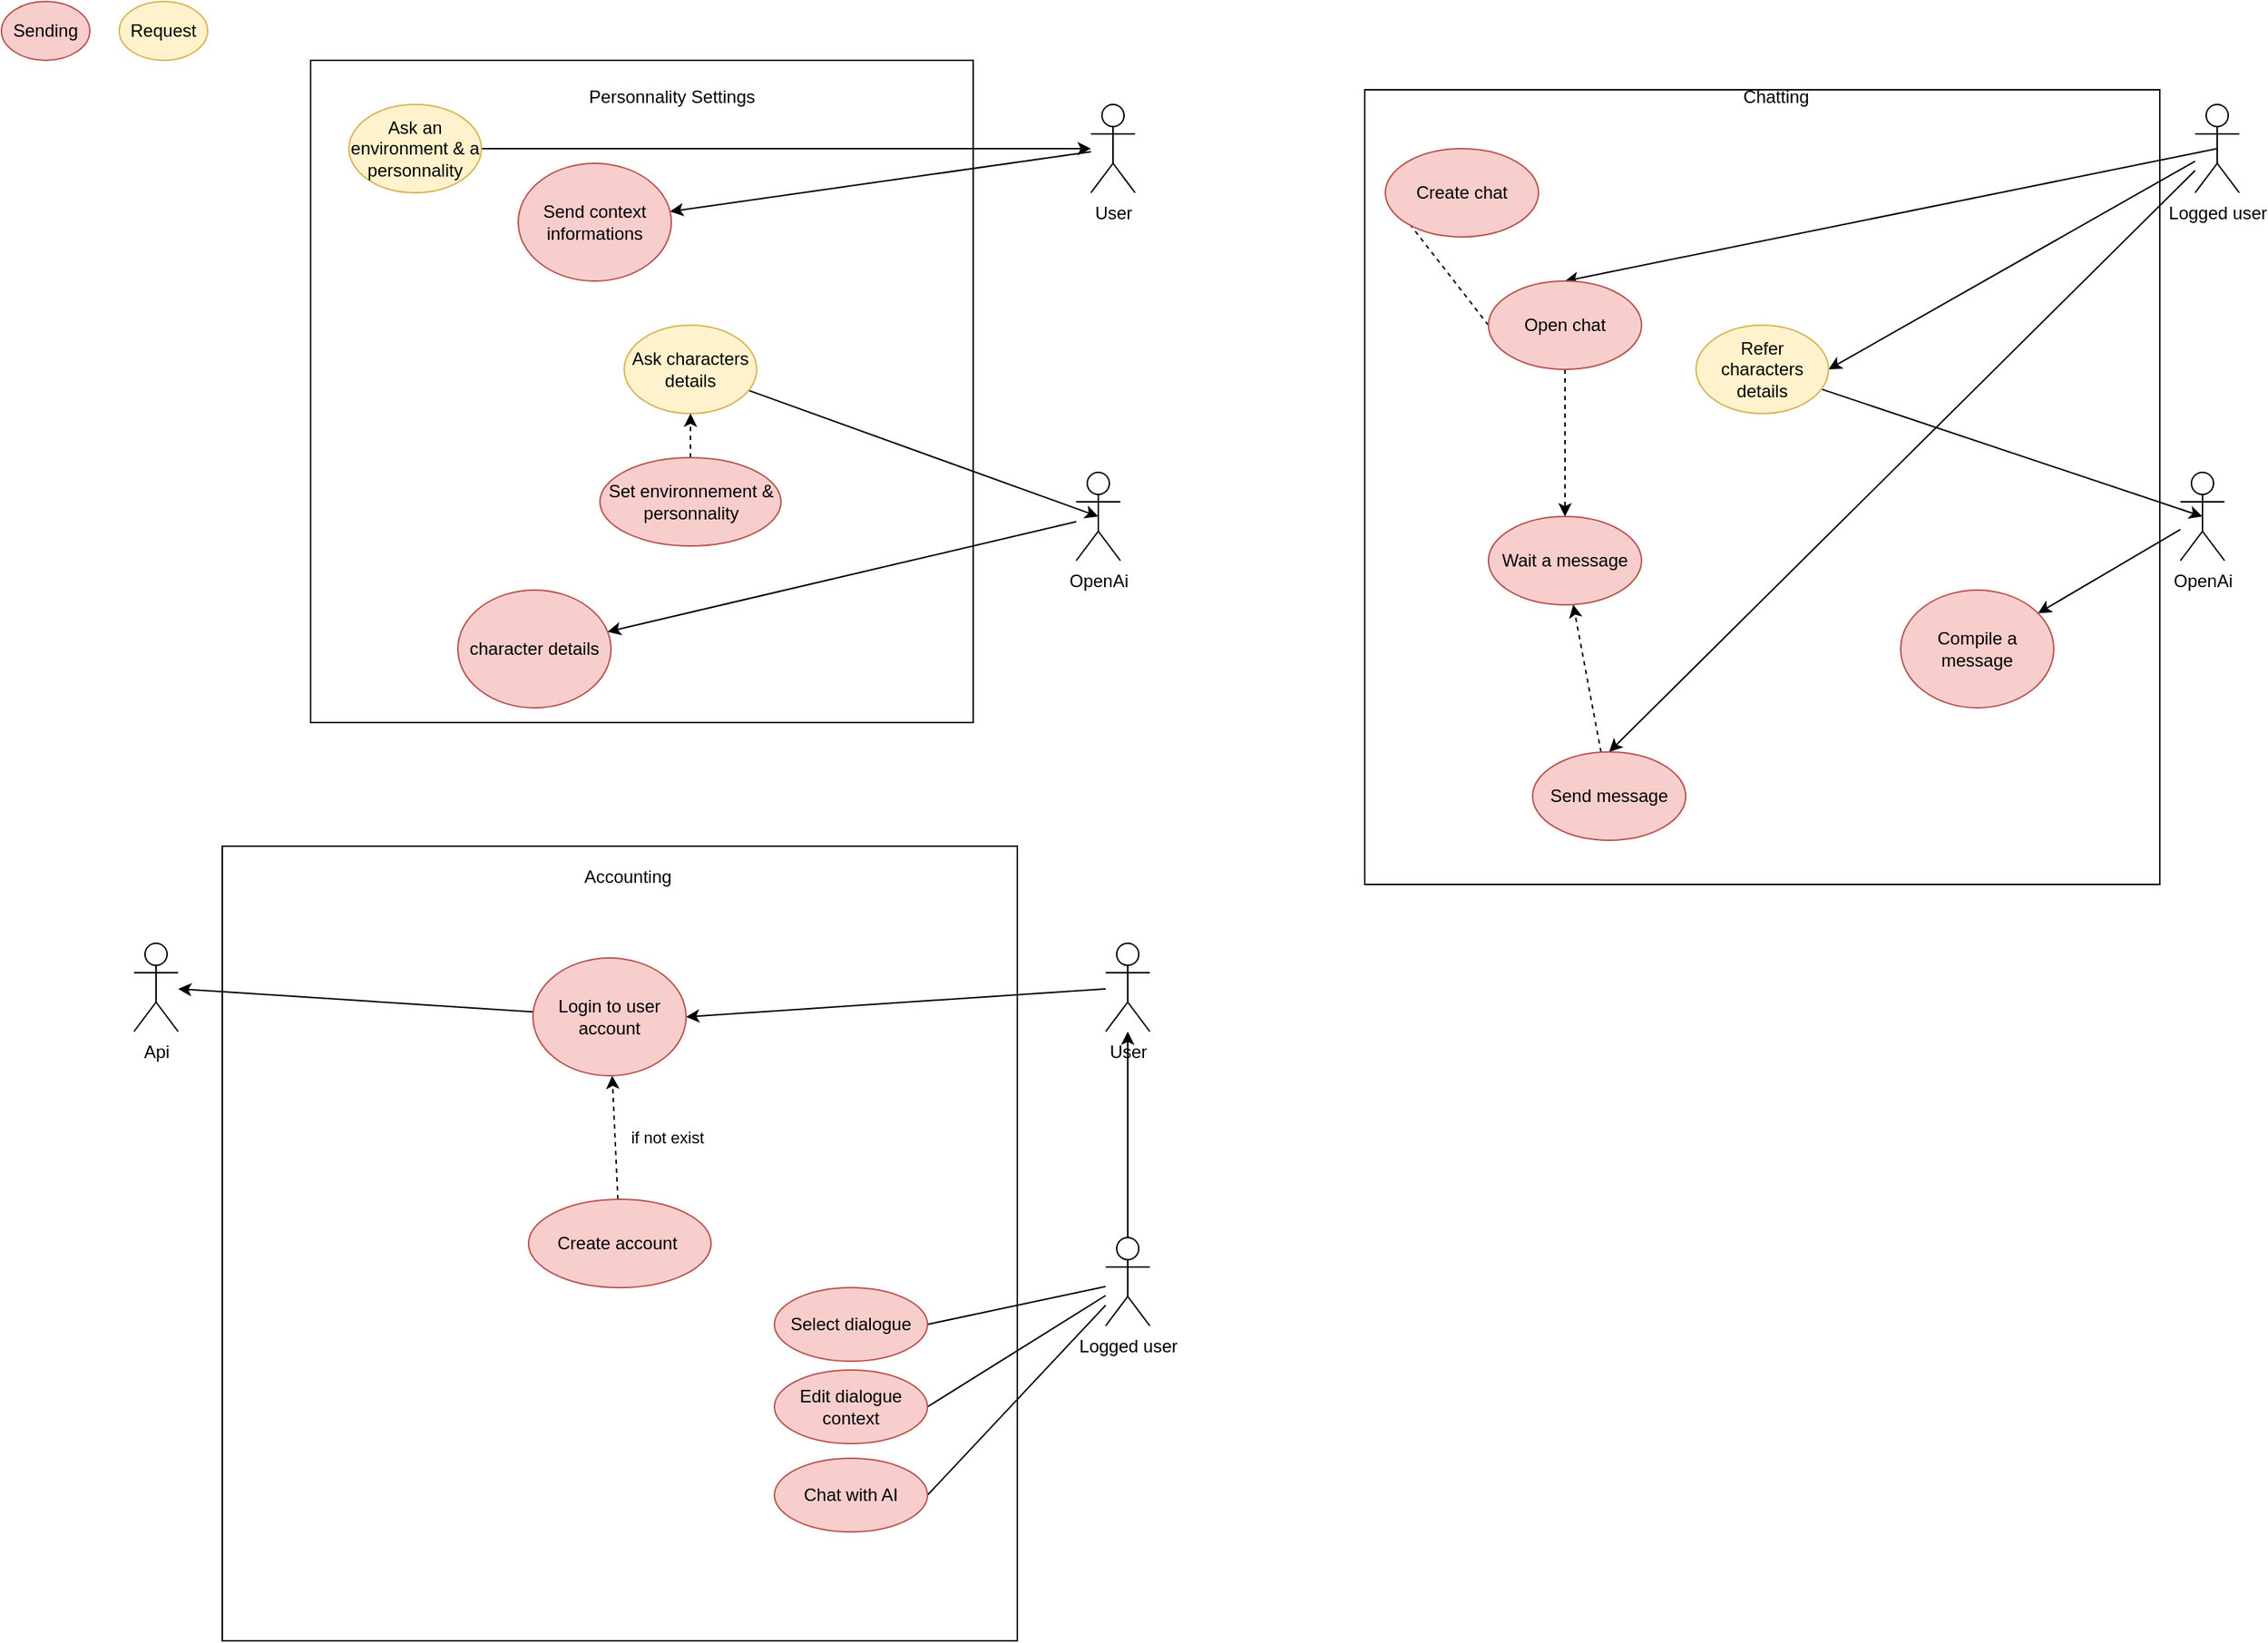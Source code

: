 <mxfile version="20.8.16" type="github" pages="6">
  <diagram id="QrX-EznrX8NcuX-Z5qwo" name="UseCase">
    <mxGraphModel dx="2333" dy="1202" grid="1" gridSize="10" guides="1" tooltips="1" connect="1" arrows="1" fold="1" page="1" pageScale="1" pageWidth="827" pageHeight="1169" math="0" shadow="0">
      <root>
        <mxCell id="0" />
        <mxCell id="1" parent="0" />
        <mxCell id="k7uYUYKEQTDLJ0aiQLSv-1" value="" style="whiteSpace=wrap;html=1;aspect=fixed;" parent="1" vertex="1">
          <mxGeometry x="220" y="50" width="450" height="450" as="geometry" />
        </mxCell>
        <mxCell id="k7uYUYKEQTDLJ0aiQLSv-32" style="edgeStyle=none;rounded=0;orthogonalLoop=1;jettySize=auto;html=1;" parent="1" source="k7uYUYKEQTDLJ0aiQLSv-2" target="k7uYUYKEQTDLJ0aiQLSv-31" edge="1">
          <mxGeometry relative="1" as="geometry" />
        </mxCell>
        <mxCell id="k7uYUYKEQTDLJ0aiQLSv-2" value="User" style="shape=umlActor;verticalLabelPosition=bottom;verticalAlign=top;html=1;outlineConnect=0;" parent="1" vertex="1">
          <mxGeometry x="750" y="80" width="30" height="60" as="geometry" />
        </mxCell>
        <mxCell id="k7uYUYKEQTDLJ0aiQLSv-54" style="edgeStyle=none;rounded=0;orthogonalLoop=1;jettySize=auto;html=1;" parent="1" source="k7uYUYKEQTDLJ0aiQLSv-3" target="k7uYUYKEQTDLJ0aiQLSv-35" edge="1">
          <mxGeometry relative="1" as="geometry" />
        </mxCell>
        <mxCell id="k7uYUYKEQTDLJ0aiQLSv-3" value="OpenAi" style="shape=umlActor;verticalLabelPosition=bottom;verticalAlign=top;html=1;outlineConnect=0;" parent="1" vertex="1">
          <mxGeometry x="740" y="330" width="30" height="60" as="geometry" />
        </mxCell>
        <mxCell id="k7uYUYKEQTDLJ0aiQLSv-10" style="rounded=0;orthogonalLoop=1;jettySize=auto;html=1;" parent="1" source="k7uYUYKEQTDLJ0aiQLSv-7" target="k7uYUYKEQTDLJ0aiQLSv-2" edge="1">
          <mxGeometry relative="1" as="geometry" />
        </mxCell>
        <mxCell id="k7uYUYKEQTDLJ0aiQLSv-7" value="&lt;div&gt;Ask an environment &amp;amp; a personnality&lt;/div&gt;" style="ellipse;whiteSpace=wrap;html=1;fillColor=#fff2cc;strokeColor=#d6b656;" parent="1" vertex="1">
          <mxGeometry x="246" y="80" width="90" height="60" as="geometry" />
        </mxCell>
        <mxCell id="k7uYUYKEQTDLJ0aiQLSv-31" value="&lt;div&gt;Send context informations&lt;/div&gt;" style="ellipse;whiteSpace=wrap;html=1;fillColor=#f8cecc;strokeColor=#b85450;" parent="1" vertex="1">
          <mxGeometry x="361" y="120" width="104" height="80" as="geometry" />
        </mxCell>
        <mxCell id="k7uYUYKEQTDLJ0aiQLSv-35" value="character details" style="ellipse;whiteSpace=wrap;html=1;fillColor=#f8cecc;strokeColor=#b85450;" parent="1" vertex="1">
          <mxGeometry x="320" y="410" width="104" height="80" as="geometry" />
        </mxCell>
        <mxCell id="k7uYUYKEQTDLJ0aiQLSv-46" style="edgeStyle=none;rounded=0;orthogonalLoop=1;jettySize=auto;html=1;entryX=0.5;entryY=0.5;entryDx=0;entryDy=0;entryPerimeter=0;" parent="1" source="k7uYUYKEQTDLJ0aiQLSv-43" target="k7uYUYKEQTDLJ0aiQLSv-3" edge="1">
          <mxGeometry relative="1" as="geometry" />
        </mxCell>
        <mxCell id="k7uYUYKEQTDLJ0aiQLSv-43" value="Ask characters details" style="ellipse;whiteSpace=wrap;html=1;fillColor=#fff2cc;strokeColor=#d6b656;" parent="1" vertex="1">
          <mxGeometry x="433" y="230" width="90" height="60" as="geometry" />
        </mxCell>
        <mxCell id="k7uYUYKEQTDLJ0aiQLSv-91" style="edgeStyle=none;rounded=0;orthogonalLoop=1;jettySize=auto;html=1;dashed=1;" parent="1" source="k7uYUYKEQTDLJ0aiQLSv-47" target="k7uYUYKEQTDLJ0aiQLSv-43" edge="1">
          <mxGeometry relative="1" as="geometry" />
        </mxCell>
        <mxCell id="k7uYUYKEQTDLJ0aiQLSv-47" value="Set environnement &amp;amp; personnality" style="ellipse;whiteSpace=wrap;html=1;fillColor=#f8cecc;strokeColor=#b85450;" parent="1" vertex="1">
          <mxGeometry x="416.5" y="320" width="123" height="60" as="geometry" />
        </mxCell>
        <mxCell id="k7uYUYKEQTDLJ0aiQLSv-82" value="" style="whiteSpace=wrap;html=1;aspect=fixed;" parent="1" vertex="1">
          <mxGeometry x="160" y="584" width="540" height="540" as="geometry" />
        </mxCell>
        <mxCell id="k7uYUYKEQTDLJ0aiQLSv-84" value="Api" style="shape=umlActor;verticalLabelPosition=bottom;verticalAlign=top;html=1;outlineConnect=0;" parent="1" vertex="1">
          <mxGeometry x="100" y="650" width="30" height="60" as="geometry" />
        </mxCell>
        <mxCell id="k7uYUYKEQTDLJ0aiQLSv-98" style="edgeStyle=none;rounded=0;orthogonalLoop=1;jettySize=auto;html=1;entryX=1;entryY=0.5;entryDx=0;entryDy=0;" parent="1" source="k7uYUYKEQTDLJ0aiQLSv-86" target="k7uYUYKEQTDLJ0aiQLSv-97" edge="1">
          <mxGeometry relative="1" as="geometry" />
        </mxCell>
        <mxCell id="k7uYUYKEQTDLJ0aiQLSv-86" value="User" style="shape=umlActor;verticalLabelPosition=bottom;verticalAlign=top;html=1;outlineConnect=0;" parent="1" vertex="1">
          <mxGeometry x="760" y="650" width="30" height="60" as="geometry" />
        </mxCell>
        <mxCell id="k7uYUYKEQTDLJ0aiQLSv-87" value="Personnality Settings" style="text;html=1;align=center;verticalAlign=middle;resizable=0;points=[];autosize=1;strokeColor=none;fillColor=none;" parent="1" vertex="1">
          <mxGeometry x="395" y="60" width="140" height="30" as="geometry" />
        </mxCell>
        <mxCell id="k7uYUYKEQTDLJ0aiQLSv-90" value="Accounting" style="text;html=1;align=center;verticalAlign=middle;resizable=0;points=[];autosize=1;strokeColor=none;fillColor=none;" parent="1" vertex="1">
          <mxGeometry x="395" y="590" width="80" height="30" as="geometry" />
        </mxCell>
        <mxCell id="k7uYUYKEQTDLJ0aiQLSv-92" value="Sending" style="ellipse;whiteSpace=wrap;html=1;fillColor=#f8cecc;strokeColor=#b85450;" parent="1" vertex="1">
          <mxGeometry x="10" y="10" width="60" height="40" as="geometry" />
        </mxCell>
        <mxCell id="k7uYUYKEQTDLJ0aiQLSv-93" value="Request" style="ellipse;whiteSpace=wrap;html=1;fillColor=#fff2cc;strokeColor=#d6b656;" parent="1" vertex="1">
          <mxGeometry x="90" y="10" width="60" height="40" as="geometry" />
        </mxCell>
        <mxCell id="k7uYUYKEQTDLJ0aiQLSv-138" style="edgeStyle=none;rounded=0;orthogonalLoop=1;jettySize=auto;html=1;dashed=1;strokeWidth=1;" parent="1" source="k7uYUYKEQTDLJ0aiQLSv-96" target="k7uYUYKEQTDLJ0aiQLSv-97" edge="1">
          <mxGeometry relative="1" as="geometry" />
        </mxCell>
        <mxCell id="k7uYUYKEQTDLJ0aiQLSv-139" value="if not exist" style="edgeLabel;html=1;align=center;verticalAlign=middle;resizable=0;points=[];" parent="k7uYUYKEQTDLJ0aiQLSv-138" vertex="1" connectable="0">
          <mxGeometry x="-0.195" relative="1" as="geometry">
            <mxPoint x="35" y="-8" as="offset" />
          </mxGeometry>
        </mxCell>
        <mxCell id="k7uYUYKEQTDLJ0aiQLSv-96" value="Create account&amp;nbsp;" style="ellipse;whiteSpace=wrap;html=1;fillColor=#f8cecc;strokeColor=#b85450;" parent="1" vertex="1">
          <mxGeometry x="368" y="824" width="124" height="60" as="geometry" />
        </mxCell>
        <mxCell id="k7uYUYKEQTDLJ0aiQLSv-99" style="edgeStyle=none;rounded=0;orthogonalLoop=1;jettySize=auto;html=1;" parent="1" source="k7uYUYKEQTDLJ0aiQLSv-97" target="k7uYUYKEQTDLJ0aiQLSv-84" edge="1">
          <mxGeometry relative="1" as="geometry" />
        </mxCell>
        <mxCell id="k7uYUYKEQTDLJ0aiQLSv-97" value="Login to user account" style="ellipse;whiteSpace=wrap;html=1;fillColor=#f8cecc;strokeColor=#b85450;" parent="1" vertex="1">
          <mxGeometry x="371" y="660" width="104" height="80" as="geometry" />
        </mxCell>
        <mxCell id="k7uYUYKEQTDLJ0aiQLSv-104" style="edgeStyle=none;rounded=0;orthogonalLoop=1;jettySize=auto;html=1;" parent="1" source="k7uYUYKEQTDLJ0aiQLSv-103" target="k7uYUYKEQTDLJ0aiQLSv-86" edge="1">
          <mxGeometry relative="1" as="geometry" />
        </mxCell>
        <mxCell id="k7uYUYKEQTDLJ0aiQLSv-109" style="edgeStyle=none;rounded=0;orthogonalLoop=1;jettySize=auto;html=1;entryX=1;entryY=0.5;entryDx=0;entryDy=0;strokeWidth=1;endArrow=none;endFill=0;" parent="1" source="k7uYUYKEQTDLJ0aiQLSv-103" target="k7uYUYKEQTDLJ0aiQLSv-106" edge="1">
          <mxGeometry relative="1" as="geometry" />
        </mxCell>
        <mxCell id="k7uYUYKEQTDLJ0aiQLSv-110" style="edgeStyle=none;rounded=0;orthogonalLoop=1;jettySize=auto;html=1;entryX=1;entryY=0.5;entryDx=0;entryDy=0;strokeWidth=1;endArrow=none;endFill=0;" parent="1" source="k7uYUYKEQTDLJ0aiQLSv-103" target="k7uYUYKEQTDLJ0aiQLSv-107" edge="1">
          <mxGeometry relative="1" as="geometry" />
        </mxCell>
        <mxCell id="k7uYUYKEQTDLJ0aiQLSv-111" style="edgeStyle=none;rounded=0;orthogonalLoop=1;jettySize=auto;html=1;entryX=1;entryY=0.5;entryDx=0;entryDy=0;strokeWidth=1;endArrow=none;endFill=0;" parent="1" source="k7uYUYKEQTDLJ0aiQLSv-103" target="k7uYUYKEQTDLJ0aiQLSv-108" edge="1">
          <mxGeometry relative="1" as="geometry" />
        </mxCell>
        <mxCell id="k7uYUYKEQTDLJ0aiQLSv-103" value="Logged user" style="shape=umlActor;verticalLabelPosition=bottom;verticalAlign=top;html=1;outlineConnect=0;" parent="1" vertex="1">
          <mxGeometry x="760" y="850" width="30" height="60" as="geometry" />
        </mxCell>
        <mxCell id="k7uYUYKEQTDLJ0aiQLSv-106" value="Select dialogue" style="ellipse;whiteSpace=wrap;html=1;fillColor=#f8cecc;strokeColor=#b85450;" parent="1" vertex="1">
          <mxGeometry x="535" y="884" width="104" height="50" as="geometry" />
        </mxCell>
        <mxCell id="k7uYUYKEQTDLJ0aiQLSv-107" value="Edit dialogue context" style="ellipse;whiteSpace=wrap;html=1;fillColor=#f8cecc;strokeColor=#b85450;" parent="1" vertex="1">
          <mxGeometry x="535" y="940" width="104" height="50" as="geometry" />
        </mxCell>
        <mxCell id="k7uYUYKEQTDLJ0aiQLSv-108" value="Chat with AI" style="ellipse;whiteSpace=wrap;html=1;fillColor=#f8cecc;strokeColor=#b85450;" parent="1" vertex="1">
          <mxGeometry x="535" y="1000" width="104" height="50" as="geometry" />
        </mxCell>
        <mxCell id="k7uYUYKEQTDLJ0aiQLSv-112" value="" style="whiteSpace=wrap;html=1;aspect=fixed;" parent="1" vertex="1">
          <mxGeometry x="936" y="70" width="540" height="540" as="geometry" />
        </mxCell>
        <mxCell id="k7uYUYKEQTDLJ0aiQLSv-148" style="edgeStyle=none;rounded=0;orthogonalLoop=1;jettySize=auto;html=1;entryX=0.5;entryY=0;entryDx=0;entryDy=0;strokeWidth=1;" parent="1" source="k7uYUYKEQTDLJ0aiQLSv-114" target="k7uYUYKEQTDLJ0aiQLSv-147" edge="1">
          <mxGeometry relative="1" as="geometry" />
        </mxCell>
        <mxCell id="vmchFfp9jmTMULwyPHl--2" style="edgeStyle=none;rounded=0;orthogonalLoop=1;jettySize=auto;html=1;entryX=1;entryY=0.5;entryDx=0;entryDy=0;endArrow=classic;endFill=1;" parent="1" source="k7uYUYKEQTDLJ0aiQLSv-114" target="k7uYUYKEQTDLJ0aiQLSv-127" edge="1">
          <mxGeometry relative="1" as="geometry" />
        </mxCell>
        <mxCell id="k7uYUYKEQTDLJ0aiQLSv-114" value="Logged user" style="shape=umlActor;verticalLabelPosition=bottom;verticalAlign=top;html=1;outlineConnect=0;" parent="1" vertex="1">
          <mxGeometry x="1500" y="80" width="30" height="60" as="geometry" />
        </mxCell>
        <mxCell id="k7uYUYKEQTDLJ0aiQLSv-115" style="edgeStyle=none;rounded=0;orthogonalLoop=1;jettySize=auto;html=1;" parent="1" source="k7uYUYKEQTDLJ0aiQLSv-116" target="k7uYUYKEQTDLJ0aiQLSv-125" edge="1">
          <mxGeometry relative="1" as="geometry" />
        </mxCell>
        <mxCell id="k7uYUYKEQTDLJ0aiQLSv-116" value="OpenAi" style="shape=umlActor;verticalLabelPosition=bottom;verticalAlign=top;html=1;outlineConnect=0;" parent="1" vertex="1">
          <mxGeometry x="1490" y="330" width="30" height="60" as="geometry" />
        </mxCell>
        <mxCell id="k7uYUYKEQTDLJ0aiQLSv-132" style="edgeStyle=none;rounded=0;orthogonalLoop=1;jettySize=auto;html=1;entryX=0.5;entryY=0.5;entryDx=0;entryDy=0;entryPerimeter=0;strokeWidth=1;endArrow=none;endFill=0;exitX=0.5;exitY=0;exitDx=0;exitDy=0;startArrow=classic;startFill=1;" parent="1" source="k7uYUYKEQTDLJ0aiQLSv-141" target="k7uYUYKEQTDLJ0aiQLSv-114" edge="1">
          <mxGeometry relative="1" as="geometry">
            <mxPoint x="1153.897" y="127.486" as="sourcePoint" />
          </mxGeometry>
        </mxCell>
        <mxCell id="vmchFfp9jmTMULwyPHl--1" style="rounded=0;orthogonalLoop=1;jettySize=auto;html=1;entryX=0;entryY=0.5;entryDx=0;entryDy=0;endArrow=none;endFill=0;dashed=1;exitX=0;exitY=0.5;exitDx=0;exitDy=0;" parent="1" source="k7uYUYKEQTDLJ0aiQLSv-141" target="k7uYUYKEQTDLJ0aiQLSv-134" edge="1">
          <mxGeometry relative="1" as="geometry">
            <mxPoint x="1146.482" y="150.718" as="sourcePoint" />
          </mxGeometry>
        </mxCell>
        <mxCell id="k7uYUYKEQTDLJ0aiQLSv-125" value="Compile a message" style="ellipse;whiteSpace=wrap;html=1;fillColor=#f8cecc;strokeColor=#b85450;" parent="1" vertex="1">
          <mxGeometry x="1300" y="410" width="104" height="80" as="geometry" />
        </mxCell>
        <mxCell id="k7uYUYKEQTDLJ0aiQLSv-126" style="edgeStyle=none;rounded=0;orthogonalLoop=1;jettySize=auto;html=1;entryX=0.5;entryY=0.5;entryDx=0;entryDy=0;entryPerimeter=0;" parent="1" source="k7uYUYKEQTDLJ0aiQLSv-127" target="k7uYUYKEQTDLJ0aiQLSv-116" edge="1">
          <mxGeometry relative="1" as="geometry" />
        </mxCell>
        <mxCell id="k7uYUYKEQTDLJ0aiQLSv-127" value="Refer characters details" style="ellipse;whiteSpace=wrap;html=1;fillColor=#fff2cc;strokeColor=#d6b656;" parent="1" vertex="1">
          <mxGeometry x="1161" y="230" width="90" height="60" as="geometry" />
        </mxCell>
        <mxCell id="k7uYUYKEQTDLJ0aiQLSv-130" value="Chatting" style="text;html=1;align=center;verticalAlign=middle;resizable=0;points=[];autosize=1;strokeColor=none;fillColor=none;" parent="1" vertex="1">
          <mxGeometry x="1180" y="60" width="70" height="30" as="geometry" />
        </mxCell>
        <mxCell id="k7uYUYKEQTDLJ0aiQLSv-134" value="Create chat" style="ellipse;whiteSpace=wrap;html=1;fillColor=#f8cecc;strokeColor=#b85450;" parent="1" vertex="1">
          <mxGeometry x="950" y="110" width="104" height="60" as="geometry" />
        </mxCell>
        <mxCell id="k7uYUYKEQTDLJ0aiQLSv-145" value="" style="edgeStyle=none;rounded=0;orthogonalLoop=1;jettySize=auto;html=1;strokeWidth=1;dashed=1;" parent="1" source="k7uYUYKEQTDLJ0aiQLSv-141" target="k7uYUYKEQTDLJ0aiQLSv-143" edge="1">
          <mxGeometry relative="1" as="geometry" />
        </mxCell>
        <mxCell id="k7uYUYKEQTDLJ0aiQLSv-141" value="Open chat" style="ellipse;whiteSpace=wrap;html=1;fillColor=#f8cecc;strokeColor=#b85450;" parent="1" vertex="1">
          <mxGeometry x="1020" y="200" width="104" height="60" as="geometry" />
        </mxCell>
        <mxCell id="k7uYUYKEQTDLJ0aiQLSv-143" value="Wait a message" style="ellipse;whiteSpace=wrap;html=1;fillColor=#f8cecc;strokeColor=#b85450;" parent="1" vertex="1">
          <mxGeometry x="1020" y="360" width="104" height="60" as="geometry" />
        </mxCell>
        <mxCell id="k7uYUYKEQTDLJ0aiQLSv-150" style="edgeStyle=none;rounded=0;orthogonalLoop=1;jettySize=auto;html=1;strokeWidth=1;dashed=1;" parent="1" source="k7uYUYKEQTDLJ0aiQLSv-147" target="k7uYUYKEQTDLJ0aiQLSv-143" edge="1">
          <mxGeometry relative="1" as="geometry" />
        </mxCell>
        <mxCell id="k7uYUYKEQTDLJ0aiQLSv-147" value="Send message" style="ellipse;whiteSpace=wrap;html=1;fillColor=#f8cecc;strokeColor=#b85450;" parent="1" vertex="1">
          <mxGeometry x="1050" y="520" width="104" height="60" as="geometry" />
        </mxCell>
        <mxCell id="k7uYUYKEQTDLJ0aiQLSv-151" style="edgeStyle=none;rounded=0;orthogonalLoop=1;jettySize=auto;html=1;exitX=0.5;exitY=0;exitDx=0;exitDy=0;dashed=1;strokeWidth=1;" parent="1" source="k7uYUYKEQTDLJ0aiQLSv-147" target="k7uYUYKEQTDLJ0aiQLSv-147" edge="1">
          <mxGeometry relative="1" as="geometry" />
        </mxCell>
        <mxCell id="k7uYUYKEQTDLJ0aiQLSv-152" style="edgeStyle=none;rounded=0;orthogonalLoop=1;jettySize=auto;html=1;exitX=0.5;exitY=1;exitDx=0;exitDy=0;dashed=1;strokeWidth=1;endArrow=none;endFill=0;" parent="1" source="k7uYUYKEQTDLJ0aiQLSv-97" target="k7uYUYKEQTDLJ0aiQLSv-97" edge="1">
          <mxGeometry relative="1" as="geometry" />
        </mxCell>
      </root>
    </mxGraphModel>
  </diagram>
  <diagram id="-RU7c4OC5KgXimEVVfSU" name="Class">
    <mxGraphModel dx="438" dy="225" grid="1" gridSize="10" guides="1" tooltips="1" connect="1" arrows="1" fold="1" page="1" pageScale="1" pageWidth="827" pageHeight="1169" math="0" shadow="0">
      <root>
        <mxCell id="0" />
        <mxCell id="1" parent="0" />
        <mxCell id="kolIQZ4a0cQggph-2vq8-1" style="edgeStyle=orthogonalEdgeStyle;rounded=0;orthogonalLoop=1;jettySize=auto;html=1;entryX=0;entryY=0.5;entryDx=0;entryDy=0;endArrow=none;endFill=0;" parent="1" source="kolIQZ4a0cQggph-2vq8-2" target="kolIQZ4a0cQggph-2vq8-15" edge="1">
          <mxGeometry relative="1" as="geometry" />
        </mxCell>
        <mxCell id="l2mHfX41D1ZrvhMPpLqz-7" value="1" style="edgeLabel;html=1;align=center;verticalAlign=middle;resizable=0;points=[];" parent="kolIQZ4a0cQggph-2vq8-1" vertex="1" connectable="0">
          <mxGeometry x="-0.944" relative="1" as="geometry">
            <mxPoint as="offset" />
          </mxGeometry>
        </mxCell>
        <mxCell id="l2mHfX41D1ZrvhMPpLqz-8" value="1" style="edgeLabel;html=1;align=center;verticalAlign=middle;resizable=0;points=[];" parent="kolIQZ4a0cQggph-2vq8-1" vertex="1" connectable="0">
          <mxGeometry x="0.937" y="-1" relative="1" as="geometry">
            <mxPoint x="-1" y="-9" as="offset" />
          </mxGeometry>
        </mxCell>
        <mxCell id="kolIQZ4a0cQggph-2vq8-2" value="Context" style="swimlane;fontStyle=1;align=center;verticalAlign=middle;childLayout=stackLayout;horizontal=1;startSize=29;horizontalStack=0;resizeParent=1;resizeParentMax=0;resizeLast=0;collapsible=0;marginBottom=0;html=1;" parent="1" vertex="1">
          <mxGeometry x="320" y="167.5" width="170" height="120" as="geometry" />
        </mxCell>
        <mxCell id="kolIQZ4a0cQggph-2vq8-3" value="+ Id : int" style="text;html=1;strokeColor=none;fillColor=none;align=left;verticalAlign=middle;spacingLeft=4;spacingRight=4;overflow=hidden;rotatable=0;points=[[0,0.5],[1,0.5]];portConstraint=eastwest;" parent="kolIQZ4a0cQggph-2vq8-2" vertex="1">
          <mxGeometry y="29" width="170" height="25" as="geometry" />
        </mxCell>
        <mxCell id="kolIQZ4a0cQggph-2vq8-4" value="+ getHistory()&lt;br&gt;+ getCharacter()&lt;br&gt;+ getEnvironement()" style="text;html=1;strokeColor=default;fillColor=none;align=left;verticalAlign=middle;spacingLeft=4;spacingRight=4;overflow=hidden;rotatable=0;points=[[0,0.5],[1,0.5]];portConstraint=eastwest;" parent="kolIQZ4a0cQggph-2vq8-2" vertex="1">
          <mxGeometry y="54" width="170" height="66" as="geometry" />
        </mxCell>
        <mxCell id="kolIQZ4a0cQggph-2vq8-5" value="Conversation" style="swimlane;fontStyle=1;align=center;verticalAlign=middle;childLayout=stackLayout;horizontal=1;startSize=29;horizontalStack=0;resizeParent=1;resizeParentMax=0;resizeLast=0;collapsible=0;marginBottom=0;html=1;" parent="1" vertex="1">
          <mxGeometry x="410" y="490" width="140" height="129" as="geometry" />
        </mxCell>
        <mxCell id="kolIQZ4a0cQggph-2vq8-6" value="+ userMsg : str" style="text;html=1;strokeColor=none;fillColor=none;align=left;verticalAlign=middle;spacingLeft=4;spacingRight=4;overflow=hidden;rotatable=0;points=[[0,0.5],[1,0.5]];portConstraint=eastwest;" parent="kolIQZ4a0cQggph-2vq8-5" vertex="1">
          <mxGeometry y="29" width="140" height="25" as="geometry" />
        </mxCell>
        <mxCell id="kolIQZ4a0cQggph-2vq8-7" value="+ aiMsg: str" style="text;html=1;strokeColor=none;fillColor=none;align=left;verticalAlign=middle;spacingLeft=4;spacingRight=4;overflow=hidden;rotatable=0;points=[[0,0.5],[1,0.5]];portConstraint=eastwest;" parent="kolIQZ4a0cQggph-2vq8-5" vertex="1">
          <mxGeometry y="54" width="140" height="25" as="geometry" />
        </mxCell>
        <mxCell id="kolIQZ4a0cQggph-2vq8-8" value="stereotype property 1" style="text;html=1;strokeColor=none;fillColor=none;align=left;verticalAlign=middle;spacingLeft=4;spacingRight=4;overflow=hidden;rotatable=0;points=[[0,0.5],[1,0.5]];portConstraint=eastwest;" parent="kolIQZ4a0cQggph-2vq8-5" vertex="1">
          <mxGeometry y="79" width="140" height="25" as="geometry" />
        </mxCell>
        <mxCell id="kolIQZ4a0cQggph-2vq8-9" value="stereotype property 1" style="text;html=1;strokeColor=default;fillColor=none;align=left;verticalAlign=middle;spacingLeft=4;spacingRight=4;overflow=hidden;rotatable=0;points=[[0,0.5],[1,0.5]];portConstraint=eastwest;" parent="kolIQZ4a0cQggph-2vq8-5" vertex="1">
          <mxGeometry y="104" width="140" height="25" as="geometry" />
        </mxCell>
        <mxCell id="kolIQZ4a0cQggph-2vq8-10" style="edgeStyle=orthogonalEdgeStyle;rounded=0;orthogonalLoop=1;jettySize=auto;html=1;entryX=0;entryY=0.5;entryDx=0;entryDy=0;endArrow=none;endFill=0;" parent="1" source="kolIQZ4a0cQggph-2vq8-11" target="kolIQZ4a0cQggph-2vq8-3" edge="1">
          <mxGeometry relative="1" as="geometry" />
        </mxCell>
        <mxCell id="l2mHfX41D1ZrvhMPpLqz-1" value="1" style="edgeLabel;html=1;align=center;verticalAlign=middle;resizable=0;points=[];" parent="kolIQZ4a0cQggph-2vq8-10" vertex="1" connectable="0">
          <mxGeometry x="0.923" y="1" relative="1" as="geometry">
            <mxPoint x="-1" y="-10" as="offset" />
          </mxGeometry>
        </mxCell>
        <mxCell id="kolIQZ4a0cQggph-2vq8-11" value="Character" style="swimlane;fontStyle=1;align=center;verticalAlign=middle;childLayout=stackLayout;horizontal=1;startSize=29;horizontalStack=0;resizeParent=1;resizeParentMax=0;resizeLast=0;collapsible=0;marginBottom=0;html=1;" parent="1" vertex="1">
          <mxGeometry x="108" y="30" width="140" height="104" as="geometry" />
        </mxCell>
        <mxCell id="kolIQZ4a0cQggph-2vq8-12" value="+ id : int" style="text;html=1;strokeColor=none;fillColor=none;align=left;verticalAlign=middle;spacingLeft=4;spacingRight=4;overflow=hidden;rotatable=0;points=[[0,0.5],[1,0.5]];portConstraint=eastwest;" parent="kolIQZ4a0cQggph-2vq8-11" vertex="1">
          <mxGeometry y="29" width="140" height="25" as="geometry" />
        </mxCell>
        <mxCell id="3PJygH7u8nWpA2w3HY2E-6" value="+ name : str" style="text;html=1;strokeColor=none;fillColor=none;align=left;verticalAlign=middle;spacingLeft=4;spacingRight=4;overflow=hidden;rotatable=0;points=[[0,0.5],[1,0.5]];portConstraint=eastwest;" vertex="1" parent="kolIQZ4a0cQggph-2vq8-11">
          <mxGeometry y="54" width="140" height="25" as="geometry" />
        </mxCell>
        <mxCell id="3PJygH7u8nWpA2w3HY2E-5" value="+ personality : str" style="text;html=1;strokeColor=none;fillColor=none;align=left;verticalAlign=middle;spacingLeft=4;spacingRight=4;overflow=hidden;rotatable=0;points=[[0,0.5],[1,0.5]];portConstraint=eastwest;" vertex="1" parent="kolIQZ4a0cQggph-2vq8-11">
          <mxGeometry y="79" width="140" height="25" as="geometry" />
        </mxCell>
        <mxCell id="5GnD2kiRcE-ZmtlTLCr0-1" style="edgeStyle=orthogonalEdgeStyle;rounded=0;orthogonalLoop=1;jettySize=auto;html=1;entryX=1;entryY=0.5;entryDx=0;entryDy=0;endArrow=none;endFill=0;" parent="1" source="kolIQZ4a0cQggph-2vq8-14" target="kolIQZ4a0cQggph-2vq8-34" edge="1">
          <mxGeometry relative="1" as="geometry" />
        </mxCell>
        <mxCell id="l2mHfX41D1ZrvhMPpLqz-9" value="1" style="edgeLabel;html=1;align=center;verticalAlign=middle;resizable=0;points=[];" parent="5GnD2kiRcE-ZmtlTLCr0-1" vertex="1" connectable="0">
          <mxGeometry x="0.795" y="1" relative="1" as="geometry">
            <mxPoint x="-81" y="-214" as="offset" />
          </mxGeometry>
        </mxCell>
        <mxCell id="l2mHfX41D1ZrvhMPpLqz-12" value="*" style="edgeLabel;html=1;align=center;verticalAlign=middle;resizable=0;points=[];" parent="5GnD2kiRcE-ZmtlTLCr0-1" vertex="1" connectable="0">
          <mxGeometry x="0.969" relative="1" as="geometry">
            <mxPoint y="-1" as="offset" />
          </mxGeometry>
        </mxCell>
        <mxCell id="kolIQZ4a0cQggph-2vq8-14" value="Intelligence" style="swimlane;fontStyle=1;align=center;verticalAlign=middle;childLayout=stackLayout;horizontal=1;startSize=29;horizontalStack=0;resizeParent=1;resizeParentMax=0;resizeLast=0;collapsible=0;marginBottom=0;html=1;" parent="1" vertex="1">
          <mxGeometry x="648" y="200" width="140" height="110" as="geometry" />
        </mxCell>
        <mxCell id="kolIQZ4a0cQggph-2vq8-15" value="+ Id : int" style="text;html=1;strokeColor=none;fillColor=none;align=left;verticalAlign=middle;spacingLeft=4;spacingRight=4;overflow=hidden;rotatable=0;points=[[0,0.5],[1,0.5]];portConstraint=eastwest;" parent="kolIQZ4a0cQggph-2vq8-14" vertex="1">
          <mxGeometry y="29" width="140" height="25" as="geometry" />
        </mxCell>
        <mxCell id="kolIQZ4a0cQggph-2vq8-16" value="+ connectToAi()&lt;br&gt;+getContext()" style="text;html=1;strokeColor=default;fillColor=default;align=left;verticalAlign=middle;spacingLeft=4;spacingRight=4;overflow=hidden;rotatable=0;points=[[0,0.5],[1,0.5]];portConstraint=eastwest;" parent="kolIQZ4a0cQggph-2vq8-14" vertex="1">
          <mxGeometry y="54" width="140" height="56" as="geometry" />
        </mxCell>
        <mxCell id="kolIQZ4a0cQggph-2vq8-17" value="User" style="swimlane;fontStyle=1;align=center;verticalAlign=middle;childLayout=stackLayout;horizontal=1;startSize=29;horizontalStack=0;resizeParent=1;resizeParentMax=0;resizeLast=0;collapsible=0;marginBottom=0;html=1;" parent="1" vertex="1">
          <mxGeometry x="80" y="389" width="140" height="170" as="geometry" />
        </mxCell>
        <mxCell id="kolIQZ4a0cQggph-2vq8-18" value="- Id : int" style="text;html=1;strokeColor=none;fillColor=none;align=left;verticalAlign=middle;spacingLeft=4;spacingRight=4;overflow=hidden;rotatable=0;points=[[0,0.5],[1,0.5]];portConstraint=eastwest;" parent="kolIQZ4a0cQggph-2vq8-17" vertex="1">
          <mxGeometry y="29" width="140" height="25" as="geometry" />
        </mxCell>
        <mxCell id="kolIQZ4a0cQggph-2vq8-19" value="+ Username: string" style="text;html=1;strokeColor=none;fillColor=none;align=left;verticalAlign=middle;spacingLeft=4;spacingRight=4;overflow=hidden;rotatable=0;points=[[0,0.5],[1,0.5]];portConstraint=eastwest;" parent="kolIQZ4a0cQggph-2vq8-17" vertex="1">
          <mxGeometry y="54" width="140" height="25" as="geometry" />
        </mxCell>
        <mxCell id="UunK_3PYM5uhHIef-83r-2" value="- Token: string" style="text;html=1;strokeColor=none;fillColor=none;align=left;verticalAlign=middle;spacingLeft=4;spacingRight=4;overflow=hidden;rotatable=0;points=[[0,0.5],[1,0.5]];portConstraint=eastwest;" parent="kolIQZ4a0cQggph-2vq8-17" vertex="1">
          <mxGeometry y="79" width="140" height="25" as="geometry" />
        </mxCell>
        <mxCell id="kolIQZ4a0cQggph-2vq8-21" value="+ createDialogue()&lt;br&gt;+ openDialogue()&lt;br&gt;+ setContext()&lt;br&gt;+ sendMessage()" style="text;html=1;strokeColor=default;fillColor=none;align=left;verticalAlign=middle;spacingLeft=4;spacingRight=4;overflow=hidden;rotatable=0;points=[[0,0.5],[1,0.5]];portConstraint=eastwest;" parent="kolIQZ4a0cQggph-2vq8-17" vertex="1">
          <mxGeometry y="104" width="140" height="66" as="geometry" />
        </mxCell>
        <mxCell id="kolIQZ4a0cQggph-2vq8-22" style="edgeStyle=orthogonalEdgeStyle;rounded=0;orthogonalLoop=1;jettySize=auto;html=1;entryX=0;entryY=0.5;entryDx=0;entryDy=0;endArrow=none;endFill=0;" parent="1" target="kolIQZ4a0cQggph-2vq8-5" edge="1">
          <mxGeometry relative="1" as="geometry">
            <mxPoint x="220" y="480.517" as="sourcePoint" />
          </mxGeometry>
        </mxCell>
        <mxCell id="kolIQZ4a0cQggph-2vq8-24" value="1" style="edgeLabel;html=1;align=center;verticalAlign=middle;resizable=0;points=[];" parent="kolIQZ4a0cQggph-2vq8-22" vertex="1" connectable="0">
          <mxGeometry x="-0.851" y="-2" relative="1" as="geometry">
            <mxPoint y="8" as="offset" />
          </mxGeometry>
        </mxCell>
        <mxCell id="kolIQZ4a0cQggph-2vq8-25" value="*" style="edgeLabel;html=1;align=center;verticalAlign=middle;resizable=0;points=[];" parent="kolIQZ4a0cQggph-2vq8-22" vertex="1" connectable="0">
          <mxGeometry x="0.851" y="-1" relative="1" as="geometry">
            <mxPoint x="7" y="9" as="offset" />
          </mxGeometry>
        </mxCell>
        <mxCell id="kolIQZ4a0cQggph-2vq8-26" style="edgeStyle=orthogonalEdgeStyle;rounded=0;orthogonalLoop=1;jettySize=auto;html=1;entryX=0.25;entryY=0;entryDx=0;entryDy=0;endArrow=none;endFill=0;" parent="1" source="kolIQZ4a0cQggph-2vq8-27" target="kolIQZ4a0cQggph-2vq8-2" edge="1">
          <mxGeometry relative="1" as="geometry" />
        </mxCell>
        <mxCell id="l2mHfX41D1ZrvhMPpLqz-3" value="1" style="edgeLabel;html=1;align=center;verticalAlign=middle;resizable=0;points=[];" parent="kolIQZ4a0cQggph-2vq8-26" vertex="1" connectable="0">
          <mxGeometry x="-0.317" relative="1" as="geometry">
            <mxPoint x="-10" y="-11" as="offset" />
          </mxGeometry>
        </mxCell>
        <mxCell id="kolIQZ4a0cQggph-2vq8-27" value="Environement" style="swimlane;fontStyle=1;align=center;verticalAlign=middle;childLayout=stackLayout;horizontal=1;startSize=29;horizontalStack=0;resizeParent=1;resizeParentMax=0;resizeLast=0;collapsible=0;marginBottom=0;html=1;" parent="1" vertex="1">
          <mxGeometry x="298" y="30" width="140" height="79" as="geometry" />
        </mxCell>
        <mxCell id="kolIQZ4a0cQggph-2vq8-28" value="+ id : int" style="text;html=1;strokeColor=none;fillColor=none;align=left;verticalAlign=middle;spacingLeft=4;spacingRight=4;overflow=hidden;rotatable=0;points=[[0,0.5],[1,0.5]];portConstraint=eastwest;" parent="kolIQZ4a0cQggph-2vq8-27" vertex="1">
          <mxGeometry y="29" width="140" height="25" as="geometry" />
        </mxCell>
        <mxCell id="kolIQZ4a0cQggph-2vq8-29" value="+ name : str" style="text;html=1;strokeColor=none;fillColor=none;align=left;verticalAlign=middle;spacingLeft=4;spacingRight=4;overflow=hidden;rotatable=0;points=[[0,0.5],[1,0.5]];portConstraint=eastwest;" parent="kolIQZ4a0cQggph-2vq8-27" vertex="1">
          <mxGeometry y="54" width="140" height="25" as="geometry" />
        </mxCell>
        <mxCell id="kolIQZ4a0cQggph-2vq8-30" style="edgeStyle=orthogonalEdgeStyle;rounded=0;orthogonalLoop=1;jettySize=auto;html=1;entryX=0.75;entryY=0;entryDx=0;entryDy=0;endArrow=none;endFill=0;" parent="1" source="kolIQZ4a0cQggph-2vq8-31" target="kolIQZ4a0cQggph-2vq8-2" edge="1">
          <mxGeometry relative="1" as="geometry" />
        </mxCell>
        <mxCell id="l2mHfX41D1ZrvhMPpLqz-5" value="1" style="edgeLabel;html=1;align=center;verticalAlign=middle;resizable=0;points=[];" parent="kolIQZ4a0cQggph-2vq8-30" vertex="1" connectable="0">
          <mxGeometry x="0.893" y="-3" relative="1" as="geometry">
            <mxPoint x="10" y="1" as="offset" />
          </mxGeometry>
        </mxCell>
        <mxCell id="l2mHfX41D1ZrvhMPpLqz-6" value="1" style="edgeLabel;html=1;align=center;verticalAlign=middle;resizable=0;points=[];" parent="kolIQZ4a0cQggph-2vq8-30" vertex="1" connectable="0">
          <mxGeometry x="-0.913" relative="1" as="geometry">
            <mxPoint x="6" as="offset" />
          </mxGeometry>
        </mxCell>
        <mxCell id="kolIQZ4a0cQggph-2vq8-31" value="History" style="swimlane;fontStyle=1;align=center;verticalAlign=middle;childLayout=stackLayout;horizontal=1;startSize=29;horizontalStack=0;resizeParent=1;resizeParentMax=0;resizeLast=0;collapsible=0;marginBottom=0;html=1;" parent="1" vertex="1">
          <mxGeometry x="490" y="30" width="140" height="54" as="geometry" />
        </mxCell>
        <mxCell id="kolIQZ4a0cQggph-2vq8-32" value="+ messages: str" style="text;html=1;strokeColor=none;fillColor=none;align=left;verticalAlign=middle;spacingLeft=4;spacingRight=4;overflow=hidden;rotatable=0;points=[[0,0.5],[1,0.5]];portConstraint=eastwest;" parent="kolIQZ4a0cQggph-2vq8-31" vertex="1">
          <mxGeometry y="29" width="140" height="25" as="geometry" />
        </mxCell>
        <mxCell id="kolIQZ4a0cQggph-2vq8-33" value="Message" style="swimlane;fontStyle=1;align=center;verticalAlign=middle;childLayout=stackLayout;horizontal=1;startSize=29;horizontalStack=0;resizeParent=1;resizeParentMax=0;resizeLast=0;collapsible=0;marginBottom=0;html=1;" parent="1" vertex="1">
          <mxGeometry x="630" y="506" width="140" height="104" as="geometry" />
        </mxCell>
        <mxCell id="kolIQZ4a0cQggph-2vq8-34" value="+ Id : int" style="text;html=1;strokeColor=none;fillColor=none;align=left;verticalAlign=middle;spacingLeft=4;spacingRight=4;overflow=hidden;rotatable=0;points=[[0,0.5],[1,0.5]];portConstraint=eastwest;" parent="kolIQZ4a0cQggph-2vq8-33" vertex="1">
          <mxGeometry y="29" width="140" height="25" as="geometry" />
        </mxCell>
        <mxCell id="he5WcmxY_c5_OOyNIVri-1" value="+ Date: int" style="text;html=1;strokeColor=none;fillColor=none;align=left;verticalAlign=middle;spacingLeft=4;spacingRight=4;overflow=hidden;rotatable=0;points=[[0,0.5],[1,0.5]];portConstraint=eastwest;" parent="kolIQZ4a0cQggph-2vq8-33" vertex="1">
          <mxGeometry y="54" width="140" height="25" as="geometry" />
        </mxCell>
        <mxCell id="kolIQZ4a0cQggph-2vq8-35" value="+ readDialogue()" style="text;html=1;strokeColor=default;fillColor=none;align=left;verticalAlign=middle;spacingLeft=4;spacingRight=4;overflow=hidden;rotatable=0;points=[[0,0.5],[1,0.5]];portConstraint=eastwest;" parent="kolIQZ4a0cQggph-2vq8-33" vertex="1">
          <mxGeometry y="79" width="140" height="25" as="geometry" />
        </mxCell>
        <mxCell id="5GnD2kiRcE-ZmtlTLCr0-2" style="edgeStyle=orthogonalEdgeStyle;rounded=0;orthogonalLoop=1;jettySize=auto;html=1;exitX=0;exitY=0.5;exitDx=0;exitDy=0;entryX=1;entryY=0.5;entryDx=0;entryDy=0;endArrow=none;endFill=0;" parent="1" source="kolIQZ4a0cQggph-2vq8-34" target="kolIQZ4a0cQggph-2vq8-7" edge="1">
          <mxGeometry relative="1" as="geometry" />
        </mxCell>
        <mxCell id="l2mHfX41D1ZrvhMPpLqz-10" value="*" style="edgeLabel;html=1;align=center;verticalAlign=middle;resizable=0;points=[];" parent="5GnD2kiRcE-ZmtlTLCr0-2" vertex="1" connectable="0">
          <mxGeometry x="-0.756" y="1" relative="1" as="geometry">
            <mxPoint x="6" y="-5" as="offset" />
          </mxGeometry>
        </mxCell>
        <mxCell id="l2mHfX41D1ZrvhMPpLqz-11" value="1" style="edgeLabel;html=1;align=center;verticalAlign=middle;resizable=0;points=[];" parent="5GnD2kiRcE-ZmtlTLCr0-2" vertex="1" connectable="0">
          <mxGeometry x="0.806" relative="1" as="geometry">
            <mxPoint x="-1" y="-10" as="offset" />
          </mxGeometry>
        </mxCell>
        <mxCell id="l2mHfX41D1ZrvhMPpLqz-4" value="1" style="edgeLabel;html=1;align=center;verticalAlign=middle;resizable=0;points=[];" parent="1" vertex="1" connectable="0">
          <mxGeometry x="368" y="159.897" as="geometry" />
        </mxCell>
      </root>
    </mxGraphModel>
  </diagram>
  <diagram id="pBG1Gk6Femqrv4NQs8Qt" name="MCD">
    <mxGraphModel dx="1050" dy="541" grid="1" gridSize="10" guides="1" tooltips="1" connect="1" arrows="1" fold="1" page="1" pageScale="1" pageWidth="827" pageHeight="1169" math="0" shadow="0">
      <root>
        <mxCell id="0" />
        <mxCell id="1" parent="0" />
        <mxCell id="2eM0H86Vne5FV3Vc_Uvb-9" value="Messages" style="swimlane;fontStyle=1;align=center;verticalAlign=middle;childLayout=stackLayout;horizontal=1;startSize=29;horizontalStack=0;resizeParent=1;resizeParentMax=0;resizeLast=0;collapsible=0;marginBottom=0;html=1;" parent="1" vertex="1">
          <mxGeometry x="630" y="210" width="140" height="129" as="geometry" />
        </mxCell>
        <mxCell id="2eM0H86Vne5FV3Vc_Uvb-10" value="id" style="text;html=1;strokeColor=none;fillColor=none;align=left;verticalAlign=middle;spacingLeft=4;spacingRight=4;overflow=hidden;rotatable=0;points=[[0,0.5],[1,0.5]];portConstraint=eastwest;" parent="2eM0H86Vne5FV3Vc_Uvb-9" vertex="1">
          <mxGeometry y="29" width="140" height="25" as="geometry" />
        </mxCell>
        <mxCell id="2eM0H86Vne5FV3Vc_Uvb-15" value="sender" style="text;html=1;strokeColor=none;fillColor=none;align=left;verticalAlign=middle;spacingLeft=4;spacingRight=4;overflow=hidden;rotatable=0;points=[[0,0.5],[1,0.5]];portConstraint=eastwest;" parent="2eM0H86Vne5FV3Vc_Uvb-9" vertex="1">
          <mxGeometry y="54" width="140" height="25" as="geometry" />
        </mxCell>
        <mxCell id="C2dso_m-dEq1krVLGvCW-14" value="send_date" style="text;html=1;strokeColor=none;fillColor=none;align=left;verticalAlign=middle;spacingLeft=4;spacingRight=4;overflow=hidden;rotatable=0;points=[[0,0.5],[1,0.5]];portConstraint=eastwest;" parent="2eM0H86Vne5FV3Vc_Uvb-9" vertex="1">
          <mxGeometry y="79" width="140" height="25" as="geometry" />
        </mxCell>
        <mxCell id="C2dso_m-dEq1krVLGvCW-17" value="content" style="text;html=1;strokeColor=none;fillColor=none;align=left;verticalAlign=middle;spacingLeft=4;spacingRight=4;overflow=hidden;rotatable=0;points=[[0,0.5],[1,0.5]];portConstraint=eastwest;" parent="2eM0H86Vne5FV3Vc_Uvb-9" vertex="1">
          <mxGeometry y="104" width="140" height="25" as="geometry" />
        </mxCell>
        <mxCell id="2ChLoojzSsS6h4wmEjqY-1" style="edgeStyle=orthogonalEdgeStyle;rounded=0;orthogonalLoop=1;jettySize=auto;html=1;entryX=0.499;entryY=1.058;entryDx=0;entryDy=0;entryPerimeter=0;" parent="1" source="2eM0H86Vne5FV3Vc_Uvb-11" target="C2dso_m-dEq1krVLGvCW-17" edge="1">
          <mxGeometry relative="1" as="geometry">
            <Array as="points">
              <mxPoint x="700" y="475" />
            </Array>
          </mxGeometry>
        </mxCell>
        <mxCell id="2ChLoojzSsS6h4wmEjqY-3" value="1,1" style="edgeLabel;html=1;align=center;verticalAlign=middle;resizable=0;points=[];" parent="2ChLoojzSsS6h4wmEjqY-1" vertex="1" connectable="0">
          <mxGeometry x="0.814" y="1" relative="1" as="geometry">
            <mxPoint x="21" y="-12" as="offset" />
          </mxGeometry>
        </mxCell>
        <mxCell id="2ChLoojzSsS6h4wmEjqY-4" value="1,N" style="edgeLabel;html=1;align=center;verticalAlign=middle;resizable=0;points=[];" parent="2ChLoojzSsS6h4wmEjqY-1" vertex="1" connectable="0">
          <mxGeometry x="-0.9" y="-2" relative="1" as="geometry">
            <mxPoint y="10" as="offset" />
          </mxGeometry>
        </mxCell>
        <mxCell id="2eM0H86Vne5FV3Vc_Uvb-11" value="User" style="swimlane;fontStyle=1;align=center;verticalAlign=middle;childLayout=stackLayout;horizontal=1;startSize=29;horizontalStack=0;resizeParent=1;resizeParentMax=0;resizeLast=0;collapsible=0;marginBottom=0;html=1;" parent="1" vertex="1">
          <mxGeometry x="370" y="410" width="140" height="129" as="geometry" />
        </mxCell>
        <mxCell id="2eM0H86Vne5FV3Vc_Uvb-12" value="id" style="text;html=1;strokeColor=none;fillColor=none;align=left;verticalAlign=middle;spacingLeft=4;spacingRight=4;overflow=hidden;rotatable=0;points=[[0,0.5],[1,0.5]];portConstraint=eastwest;" parent="2eM0H86Vne5FV3Vc_Uvb-11" vertex="1">
          <mxGeometry y="29" width="140" height="25" as="geometry" />
        </mxCell>
        <mxCell id="2eM0H86Vne5FV3Vc_Uvb-18" value="name" style="text;html=1;strokeColor=none;fillColor=none;align=left;verticalAlign=middle;spacingLeft=4;spacingRight=4;overflow=hidden;rotatable=0;points=[[0,0.5],[1,0.5]];portConstraint=eastwest;" parent="2eM0H86Vne5FV3Vc_Uvb-11" vertex="1">
          <mxGeometry y="54" width="140" height="25" as="geometry" />
        </mxCell>
        <mxCell id="kzINXZQpeSlqTw9MJDCj-6" value="password" style="text;html=1;strokeColor=none;fillColor=none;align=left;verticalAlign=middle;spacingLeft=4;spacingRight=4;overflow=hidden;rotatable=0;points=[[0,0.5],[1,0.5]];portConstraint=eastwest;" parent="2eM0H86Vne5FV3Vc_Uvb-11" vertex="1">
          <mxGeometry y="79" width="140" height="25" as="geometry" />
        </mxCell>
        <mxCell id="2eM0H86Vne5FV3Vc_Uvb-20" value="token" style="text;html=1;strokeColor=none;fillColor=none;align=left;verticalAlign=middle;spacingLeft=4;spacingRight=4;overflow=hidden;rotatable=0;points=[[0,0.5],[1,0.5]];portConstraint=eastwest;" parent="2eM0H86Vne5FV3Vc_Uvb-11" vertex="1">
          <mxGeometry y="104" width="140" height="25" as="geometry" />
        </mxCell>
        <mxCell id="VsA4rRMLAQOPMWZmfxPN-1" value="Conversation" style="swimlane;fontStyle=1;align=center;verticalAlign=middle;childLayout=stackLayout;horizontal=1;startSize=29;horizontalStack=0;resizeParent=1;resizeParentMax=0;resizeLast=0;collapsible=0;marginBottom=0;html=1;" parent="1" vertex="1">
          <mxGeometry x="20" y="230" width="140" height="129" as="geometry" />
        </mxCell>
        <mxCell id="VsA4rRMLAQOPMWZmfxPN-2" value="id" style="text;html=1;strokeColor=none;fillColor=none;align=left;verticalAlign=middle;spacingLeft=4;spacingRight=4;overflow=hidden;rotatable=0;points=[[0,0.5],[1,0.5]];portConstraint=eastwest;" parent="VsA4rRMLAQOPMWZmfxPN-1" vertex="1">
          <mxGeometry y="29" width="140" height="25" as="geometry" />
        </mxCell>
        <mxCell id="VsA4rRMLAQOPMWZmfxPN-3" value="name" style="text;html=1;strokeColor=none;fillColor=none;align=left;verticalAlign=middle;spacingLeft=4;spacingRight=4;overflow=hidden;rotatable=0;points=[[0,0.5],[1,0.5]];portConstraint=eastwest;" parent="VsA4rRMLAQOPMWZmfxPN-1" vertex="1">
          <mxGeometry y="54" width="140" height="25" as="geometry" />
        </mxCell>
        <mxCell id="C2dso_m-dEq1krVLGvCW-18" value="creation_date" style="text;html=1;strokeColor=none;fillColor=none;align=left;verticalAlign=middle;spacingLeft=4;spacingRight=4;overflow=hidden;rotatable=0;points=[[0,0.5],[1,0.5]];portConstraint=eastwest;" parent="VsA4rRMLAQOPMWZmfxPN-1" vertex="1">
          <mxGeometry y="79" width="140" height="25" as="geometry" />
        </mxCell>
        <mxCell id="C2dso_m-dEq1krVLGvCW-19" value="update_date" style="text;html=1;strokeColor=none;fillColor=none;align=left;verticalAlign=middle;spacingLeft=4;spacingRight=4;overflow=hidden;rotatable=0;points=[[0,0.5],[1,0.5]];portConstraint=eastwest;" parent="VsA4rRMLAQOPMWZmfxPN-1" vertex="1">
          <mxGeometry y="104" width="140" height="25" as="geometry" />
        </mxCell>
        <mxCell id="C2dso_m-dEq1krVLGvCW-3" style="edgeStyle=none;rounded=0;orthogonalLoop=1;jettySize=auto;html=1;fontSize=8;startArrow=none;startFill=0;endArrow=none;endFill=0;entryX=0.5;entryY=1.112;entryDx=0;entryDy=0;entryPerimeter=0;" parent="1" source="O4-DLUfbr78zZDJ9yeI4-8" target="C2dso_m-dEq1krVLGvCW-19" edge="1">
          <mxGeometry relative="1" as="geometry">
            <mxPoint x="310" y="444" as="sourcePoint" />
          </mxGeometry>
        </mxCell>
        <mxCell id="C2dso_m-dEq1krVLGvCW-6" value="1,1" style="edgeLabel;html=1;align=center;verticalAlign=middle;resizable=0;points=[];fontSize=8;" parent="C2dso_m-dEq1krVLGvCW-3" vertex="1" connectable="0">
          <mxGeometry x="0.587" y="1" relative="1" as="geometry">
            <mxPoint x="5" y="-11" as="offset" />
          </mxGeometry>
        </mxCell>
        <mxCell id="C2dso_m-dEq1krVLGvCW-4" value="" style="edgeStyle=none;rounded=0;orthogonalLoop=1;jettySize=auto;html=1;fontSize=8;startArrow=none;startFill=0;endArrow=none;endFill=0;entryX=0.007;entryY=1.053;entryDx=0;entryDy=0;exitX=1;exitY=0.5;exitDx=0;exitDy=0;entryPerimeter=0;" parent="1" source="O4-DLUfbr78zZDJ9yeI4-8" target="2eM0H86Vne5FV3Vc_Uvb-12" edge="1">
          <mxGeometry relative="1" as="geometry">
            <mxPoint x="248.01" y="443.431" as="sourcePoint" />
          </mxGeometry>
        </mxCell>
        <mxCell id="C2dso_m-dEq1krVLGvCW-5" value="1,N" style="edgeLabel;html=1;align=center;verticalAlign=middle;resizable=0;points=[];fontSize=8;" parent="C2dso_m-dEq1krVLGvCW-4" vertex="1" connectable="0">
          <mxGeometry x="0.36" relative="1" as="geometry">
            <mxPoint x="53" y="-10" as="offset" />
          </mxGeometry>
        </mxCell>
        <mxCell id="C2dso_m-dEq1krVLGvCW-12" style="edgeStyle=none;rounded=0;orthogonalLoop=1;jettySize=auto;html=1;fontSize=8;startArrow=none;startFill=0;endArrow=none;endFill=0;" parent="1" source="C2dso_m-dEq1krVLGvCW-9" edge="1">
          <mxGeometry relative="1" as="geometry">
            <mxPoint x="160" y="275" as="targetPoint" />
          </mxGeometry>
        </mxCell>
        <mxCell id="O4-DLUfbr78zZDJ9yeI4-9" value="1,N" style="edgeLabel;html=1;align=center;verticalAlign=middle;resizable=0;points=[];fontSize=8;" parent="C2dso_m-dEq1krVLGvCW-12" vertex="1" connectable="0">
          <mxGeometry x="0.772" y="-1" relative="1" as="geometry">
            <mxPoint as="offset" />
          </mxGeometry>
        </mxCell>
        <mxCell id="C2dso_m-dEq1krVLGvCW-13" style="edgeStyle=none;rounded=0;orthogonalLoop=1;jettySize=auto;html=1;entryX=0;entryY=0.5;entryDx=0;entryDy=0;fontSize=8;startArrow=none;startFill=0;endArrow=none;endFill=0;" parent="1" source="C2dso_m-dEq1krVLGvCW-9" target="2eM0H86Vne5FV3Vc_Uvb-15" edge="1">
          <mxGeometry relative="1" as="geometry" />
        </mxCell>
        <mxCell id="O4-DLUfbr78zZDJ9yeI4-10" value="1,1" style="edgeLabel;html=1;align=center;verticalAlign=middle;resizable=0;points=[];fontSize=8;" parent="C2dso_m-dEq1krVLGvCW-13" vertex="1" connectable="0">
          <mxGeometry x="0.241" y="1" relative="1" as="geometry">
            <mxPoint x="20" as="offset" />
          </mxGeometry>
        </mxCell>
        <mxCell id="C2dso_m-dEq1krVLGvCW-9" value="Save" style="ellipse;whiteSpace=wrap;html=1;fontSize=8;" parent="1" vertex="1">
          <mxGeometry x="370" y="252.5" width="62" height="44" as="geometry" />
        </mxCell>
        <mxCell id="O4-DLUfbr78zZDJ9yeI4-8" value="open" style="ellipse;whiteSpace=wrap;html=1;fontSize=8;" parent="1" vertex="1">
          <mxGeometry x="59" y="440" width="62" height="44" as="geometry" />
        </mxCell>
        <mxCell id="UmiBdF7-QaVxaLnOFP16-6" style="edgeStyle=none;rounded=0;orthogonalLoop=1;jettySize=auto;html=1;entryX=0.5;entryY=0;entryDx=0;entryDy=0;fontSize=8;startArrow=none;startFill=0;endArrow=none;endFill=0;exitX=0.521;exitY=1.103;exitDx=0;exitDy=0;exitPerimeter=0;" parent="1" source="rIrrtr8eQ3bjHf-4Hr74-8" edge="1">
          <mxGeometry relative="1" as="geometry">
            <mxPoint x="703" y="210" as="targetPoint" />
            <mxPoint x="119.646" y="104" as="sourcePoint" />
            <Array as="points">
              <mxPoint x="120" y="210" />
            </Array>
          </mxGeometry>
        </mxCell>
        <mxCell id="kzINXZQpeSlqTw9MJDCj-3" value="1,N" style="edgeLabel;html=1;align=center;verticalAlign=middle;resizable=0;points=[];" parent="UmiBdF7-QaVxaLnOFP16-6" vertex="1" connectable="0">
          <mxGeometry x="-0.931" y="4" relative="1" as="geometry">
            <mxPoint as="offset" />
          </mxGeometry>
        </mxCell>
        <mxCell id="kzINXZQpeSlqTw9MJDCj-5" value="1,1" style="edgeLabel;html=1;align=center;verticalAlign=middle;resizable=0;points=[];" parent="UmiBdF7-QaVxaLnOFP16-6" vertex="1" connectable="0">
          <mxGeometry x="0.757" y="-1" relative="1" as="geometry">
            <mxPoint x="-2" y="-10" as="offset" />
          </mxGeometry>
        </mxCell>
        <mxCell id="kzINXZQpeSlqTw9MJDCj-4" style="edgeStyle=orthogonalEdgeStyle;rounded=0;orthogonalLoop=1;jettySize=auto;html=1;entryX=0.25;entryY=0;entryDx=0;entryDy=0;" parent="1" source="rIrrtr8eQ3bjHf-4Hr74-6" target="VsA4rRMLAQOPMWZmfxPN-1" edge="1">
          <mxGeometry relative="1" as="geometry">
            <Array as="points">
              <mxPoint x="55" y="150" />
              <mxPoint x="55" y="150" />
            </Array>
          </mxGeometry>
        </mxCell>
        <mxCell id="rIrrtr8eQ3bjHf-4Hr74-6" value="Character" style="swimlane;fontStyle=1;align=center;verticalAlign=middle;childLayout=stackLayout;horizontal=1;startSize=29;horizontalStack=0;resizeParent=1;resizeParentMax=0;resizeLast=0;collapsible=0;marginBottom=0;html=1;" parent="1" vertex="1">
          <mxGeometry x="30" width="170" height="79" as="geometry" />
        </mxCell>
        <mxCell id="rIrrtr8eQ3bjHf-4Hr74-7" value="id" style="text;html=1;strokeColor=none;fillColor=none;align=left;verticalAlign=middle;spacingLeft=4;spacingRight=4;overflow=hidden;rotatable=0;points=[[0,0.5],[1,0.5]];portConstraint=eastwest;" parent="rIrrtr8eQ3bjHf-4Hr74-6" vertex="1">
          <mxGeometry y="29" width="170" height="25" as="geometry" />
        </mxCell>
        <mxCell id="rIrrtr8eQ3bjHf-4Hr74-8" value="name" style="text;html=1;strokeColor=none;fillColor=none;align=left;verticalAlign=middle;spacingLeft=4;spacingRight=4;overflow=hidden;rotatable=0;points=[[0,0.5],[1,0.5]];portConstraint=eastwest;" parent="rIrrtr8eQ3bjHf-4Hr74-6" vertex="1">
          <mxGeometry y="54" width="170" height="25" as="geometry" />
        </mxCell>
        <mxCell id="UmiBdF7-QaVxaLnOFP16-1" style="edgeStyle=none;rounded=0;orthogonalLoop=1;jettySize=auto;html=1;entryX=0.999;entryY=0.992;entryDx=0;entryDy=0;entryPerimeter=0;fontSize=8;startArrow=none;startFill=0;endArrow=none;endFill=0;" parent="1" source="UmiBdF7-QaVxaLnOFP16-2" target="rIrrtr8eQ3bjHf-4Hr74-7" edge="1">
          <mxGeometry relative="1" as="geometry" />
        </mxCell>
        <mxCell id="UmiBdF7-QaVxaLnOFP16-5" value="1,1" style="edgeLabel;html=1;align=center;verticalAlign=middle;resizable=0;points=[];fontSize=8;" parent="UmiBdF7-QaVxaLnOFP16-1" vertex="1" connectable="0">
          <mxGeometry x="0.431" y="1" relative="1" as="geometry">
            <mxPoint y="-13" as="offset" />
          </mxGeometry>
        </mxCell>
        <mxCell id="rIrrtr8eQ3bjHf-4Hr74-10" value="Environment" style="swimlane;fontStyle=1;align=center;verticalAlign=middle;childLayout=stackLayout;horizontal=1;startSize=29;horizontalStack=0;resizeParent=1;resizeParentMax=0;resizeLast=0;collapsible=0;marginBottom=0;html=1;" parent="1" vertex="1">
          <mxGeometry x="365" y="13" width="170" height="79" as="geometry" />
        </mxCell>
        <mxCell id="rIrrtr8eQ3bjHf-4Hr74-11" value="id" style="text;html=1;strokeColor=none;fillColor=none;align=left;verticalAlign=middle;spacingLeft=4;spacingRight=4;overflow=hidden;rotatable=0;points=[[0,0.5],[1,0.5]];portConstraint=eastwest;" parent="rIrrtr8eQ3bjHf-4Hr74-10" vertex="1">
          <mxGeometry y="29" width="170" height="25" as="geometry" />
        </mxCell>
        <mxCell id="rIrrtr8eQ3bjHf-4Hr74-13" value="name" style="text;html=1;strokeColor=none;fillColor=none;align=left;verticalAlign=middle;spacingLeft=4;spacingRight=4;overflow=hidden;rotatable=0;points=[[0,0.5],[1,0.5]];portConstraint=eastwest;" parent="rIrrtr8eQ3bjHf-4Hr74-10" vertex="1">
          <mxGeometry y="54" width="170" height="25" as="geometry" />
        </mxCell>
        <mxCell id="UmiBdF7-QaVxaLnOFP16-3" value="" style="edgeStyle=none;rounded=0;orthogonalLoop=1;jettySize=auto;html=1;entryX=1;entryY=0.5;entryDx=0;entryDy=0;fontSize=8;startArrow=none;startFill=0;endArrow=none;endFill=0;" parent="1" source="rIrrtr8eQ3bjHf-4Hr74-10" target="UmiBdF7-QaVxaLnOFP16-2" edge="1">
          <mxGeometry relative="1" as="geometry">
            <mxPoint x="365" y="52.612" as="sourcePoint" />
            <mxPoint x="199.83" y="53.8" as="targetPoint" />
          </mxGeometry>
        </mxCell>
        <mxCell id="UmiBdF7-QaVxaLnOFP16-4" value="1,N" style="edgeLabel;html=1;align=center;verticalAlign=middle;resizable=0;points=[];fontSize=8;" parent="UmiBdF7-QaVxaLnOFP16-3" vertex="1" connectable="0">
          <mxGeometry x="-0.42" y="-1" relative="1" as="geometry">
            <mxPoint y="-9" as="offset" />
          </mxGeometry>
        </mxCell>
        <mxCell id="UmiBdF7-QaVxaLnOFP16-2" value="Belong to" style="ellipse;whiteSpace=wrap;html=1;fontSize=8;" parent="1" vertex="1">
          <mxGeometry x="235" y="23" width="87" height="58" as="geometry" />
        </mxCell>
        <mxCell id="kzINXZQpeSlqTw9MJDCj-2" value="Send" style="ellipse;whiteSpace=wrap;html=1;fontSize=8;" parent="1" vertex="1">
          <mxGeometry x="322" y="186" width="62" height="44" as="geometry" />
        </mxCell>
        <mxCell id="2ChLoojzSsS6h4wmEjqY-2" value="Send" style="ellipse;whiteSpace=wrap;html=1;fontSize=8;" parent="1" vertex="1">
          <mxGeometry x="620" y="452.5" width="62" height="44" as="geometry" />
        </mxCell>
      </root>
    </mxGraphModel>
  </diagram>
  <diagram id="EYsnIi6MTksCoh4zX48y" name="MLD">
    <mxGraphModel dx="808" dy="416" grid="1" gridSize="10" guides="1" tooltips="1" connect="1" arrows="1" fold="1" page="1" pageScale="1" pageWidth="827" pageHeight="1169" math="0" shadow="0">
      <root>
        <mxCell id="0" />
        <mxCell id="1" parent="0" />
        <mxCell id="GUw-hIbxFA8lRgTFxk7q-1" value="Messages" style="swimlane;fontStyle=1;align=center;verticalAlign=middle;childLayout=stackLayout;horizontal=1;startSize=29;horizontalStack=0;resizeParent=1;resizeParentMax=0;resizeLast=0;collapsible=0;marginBottom=0;html=1;" parent="1" vertex="1">
          <mxGeometry x="630" y="210" width="140" height="204" as="geometry" />
        </mxCell>
        <mxCell id="GUw-hIbxFA8lRgTFxk7q-2" value="id" style="text;html=1;strokeColor=none;fillColor=none;align=left;verticalAlign=middle;spacingLeft=4;spacingRight=4;overflow=hidden;rotatable=0;points=[[0,0.5],[1,0.5]];portConstraint=eastwest;" parent="GUw-hIbxFA8lRgTFxk7q-1" vertex="1">
          <mxGeometry y="29" width="140" height="25" as="geometry" />
        </mxCell>
        <mxCell id="GUw-hIbxFA8lRgTFxk7q-3" value="sender" style="text;html=1;strokeColor=none;fillColor=none;align=left;verticalAlign=middle;spacingLeft=4;spacingRight=4;overflow=hidden;rotatable=0;points=[[0,0.5],[1,0.5]];portConstraint=eastwest;" parent="GUw-hIbxFA8lRgTFxk7q-1" vertex="1">
          <mxGeometry y="54" width="140" height="25" as="geometry" />
        </mxCell>
        <mxCell id="GUw-hIbxFA8lRgTFxk7q-4" value="send_date" style="text;html=1;strokeColor=none;fillColor=none;align=left;verticalAlign=middle;spacingLeft=4;spacingRight=4;overflow=hidden;rotatable=0;points=[[0,0.5],[1,0.5]];portConstraint=eastwest;" parent="GUw-hIbxFA8lRgTFxk7q-1" vertex="1">
          <mxGeometry y="79" width="140" height="25" as="geometry" />
        </mxCell>
        <mxCell id="GUw-hIbxFA8lRgTFxk7q-5" value="content" style="text;html=1;strokeColor=none;fillColor=none;align=left;verticalAlign=middle;spacingLeft=4;spacingRight=4;overflow=hidden;rotatable=0;points=[[0,0.5],[1,0.5]];portConstraint=eastwest;" parent="GUw-hIbxFA8lRgTFxk7q-1" vertex="1">
          <mxGeometry y="104" width="140" height="25" as="geometry" />
        </mxCell>
        <mxCell id="tdcC39qQdaFUieZyKcw_-13" value="id_character" style="text;html=1;strokeColor=none;fillColor=none;align=left;verticalAlign=middle;spacingLeft=4;spacingRight=4;overflow=hidden;rotatable=0;points=[[0,0.5],[1,0.5]];portConstraint=eastwest;" parent="GUw-hIbxFA8lRgTFxk7q-1" vertex="1">
          <mxGeometry y="129" width="140" height="25" as="geometry" />
        </mxCell>
        <mxCell id="tdcC39qQdaFUieZyKcw_-14" value="id_user" style="text;html=1;strokeColor=none;fillColor=none;align=left;verticalAlign=middle;spacingLeft=4;spacingRight=4;overflow=hidden;rotatable=0;points=[[0,0.5],[1,0.5]];portConstraint=eastwest;" parent="GUw-hIbxFA8lRgTFxk7q-1" vertex="1">
          <mxGeometry y="154" width="140" height="25" as="geometry" />
        </mxCell>
        <mxCell id="tdcC39qQdaFUieZyKcw_-16" value="id_conversation" style="text;html=1;strokeColor=none;fillColor=none;align=left;verticalAlign=middle;spacingLeft=4;spacingRight=4;overflow=hidden;rotatable=0;points=[[0,0.5],[1,0.5]];portConstraint=eastwest;" parent="GUw-hIbxFA8lRgTFxk7q-1" vertex="1">
          <mxGeometry y="179" width="140" height="25" as="geometry" />
        </mxCell>
        <mxCell id="5AkOvt8b6MBIGqXTBau3-2" style="edgeStyle=orthogonalEdgeStyle;rounded=0;orthogonalLoop=1;jettySize=auto;html=1;entryX=0.476;entryY=1.084;entryDx=0;entryDy=0;entryPerimeter=0;exitX=0.998;exitY=0.658;exitDx=0;exitDy=0;exitPerimeter=0;" parent="1" edge="1">
          <mxGeometry relative="1" as="geometry">
            <mxPoint x="509.72" y="505.45" as="sourcePoint" />
            <mxPoint x="696.64" y="416.1" as="targetPoint" />
            <Array as="points">
              <mxPoint x="697" y="506" />
              <mxPoint x="697" y="506" />
            </Array>
          </mxGeometry>
        </mxCell>
        <mxCell id="tdcC39qQdaFUieZyKcw_-1" value="1,N" style="edgeLabel;html=1;align=center;verticalAlign=middle;resizable=0;points=[];" parent="5AkOvt8b6MBIGqXTBau3-2" vertex="1" connectable="0">
          <mxGeometry x="-0.939" relative="1" as="geometry">
            <mxPoint y="14" as="offset" />
          </mxGeometry>
        </mxCell>
        <mxCell id="tdcC39qQdaFUieZyKcw_-2" value="1,1" style="edgeLabel;html=1;align=center;verticalAlign=middle;resizable=0;points=[];" parent="5AkOvt8b6MBIGqXTBau3-2" vertex="1" connectable="0">
          <mxGeometry x="0.846" y="1" relative="1" as="geometry">
            <mxPoint x="24" y="-6" as="offset" />
          </mxGeometry>
        </mxCell>
        <mxCell id="GUw-hIbxFA8lRgTFxk7q-6" value="User" style="swimlane;fontStyle=1;align=center;verticalAlign=middle;childLayout=stackLayout;horizontal=1;startSize=29;horizontalStack=0;resizeParent=1;resizeParentMax=0;resizeLast=0;collapsible=0;marginBottom=0;html=1;" parent="1" vertex="1">
          <mxGeometry x="370" y="410" width="140" height="129" as="geometry" />
        </mxCell>
        <mxCell id="GUw-hIbxFA8lRgTFxk7q-7" value="id" style="text;html=1;strokeColor=none;fillColor=none;align=left;verticalAlign=middle;spacingLeft=4;spacingRight=4;overflow=hidden;rotatable=0;points=[[0,0.5],[1,0.5]];portConstraint=eastwest;" parent="GUw-hIbxFA8lRgTFxk7q-6" vertex="1">
          <mxGeometry y="29" width="140" height="25" as="geometry" />
        </mxCell>
        <mxCell id="GUw-hIbxFA8lRgTFxk7q-8" value="name" style="text;html=1;strokeColor=none;fillColor=none;align=left;verticalAlign=middle;spacingLeft=4;spacingRight=4;overflow=hidden;rotatable=0;points=[[0,0.5],[1,0.5]];portConstraint=eastwest;" parent="GUw-hIbxFA8lRgTFxk7q-6" vertex="1">
          <mxGeometry y="54" width="140" height="25" as="geometry" />
        </mxCell>
        <mxCell id="GUw-hIbxFA8lRgTFxk7q-9" value="password" style="text;html=1;strokeColor=none;fillColor=none;align=left;verticalAlign=middle;spacingLeft=4;spacingRight=4;overflow=hidden;rotatable=0;points=[[0,0.5],[1,0.5]];portConstraint=eastwest;" parent="GUw-hIbxFA8lRgTFxk7q-6" vertex="1">
          <mxGeometry y="79" width="140" height="25" as="geometry" />
        </mxCell>
        <mxCell id="GUw-hIbxFA8lRgTFxk7q-10" value="token" style="text;html=1;strokeColor=none;fillColor=none;align=left;verticalAlign=middle;spacingLeft=4;spacingRight=4;overflow=hidden;rotatable=0;points=[[0,0.5],[1,0.5]];portConstraint=eastwest;" parent="GUw-hIbxFA8lRgTFxk7q-6" vertex="1">
          <mxGeometry y="104" width="140" height="25" as="geometry" />
        </mxCell>
        <mxCell id="GUw-hIbxFA8lRgTFxk7q-11" value="Conversation" style="swimlane;fontStyle=1;align=center;verticalAlign=middle;childLayout=stackLayout;horizontal=1;startSize=29;horizontalStack=0;resizeParent=1;resizeParentMax=0;resizeLast=0;collapsible=0;marginBottom=0;html=1;" parent="1" vertex="1">
          <mxGeometry x="20" y="230" width="140" height="154" as="geometry" />
        </mxCell>
        <mxCell id="GUw-hIbxFA8lRgTFxk7q-12" value="id" style="text;html=1;strokeColor=none;fillColor=none;align=left;verticalAlign=middle;spacingLeft=4;spacingRight=4;overflow=hidden;rotatable=0;points=[[0,0.5],[1,0.5]];portConstraint=eastwest;" parent="GUw-hIbxFA8lRgTFxk7q-11" vertex="1">
          <mxGeometry y="29" width="140" height="25" as="geometry" />
        </mxCell>
        <mxCell id="GUw-hIbxFA8lRgTFxk7q-13" value="name" style="text;html=1;strokeColor=none;fillColor=none;align=left;verticalAlign=middle;spacingLeft=4;spacingRight=4;overflow=hidden;rotatable=0;points=[[0,0.5],[1,0.5]];portConstraint=eastwest;" parent="GUw-hIbxFA8lRgTFxk7q-11" vertex="1">
          <mxGeometry y="54" width="140" height="25" as="geometry" />
        </mxCell>
        <mxCell id="GUw-hIbxFA8lRgTFxk7q-14" value="creation_date" style="text;html=1;strokeColor=none;fillColor=none;align=left;verticalAlign=middle;spacingLeft=4;spacingRight=4;overflow=hidden;rotatable=0;points=[[0,0.5],[1,0.5]];portConstraint=eastwest;" parent="GUw-hIbxFA8lRgTFxk7q-11" vertex="1">
          <mxGeometry y="79" width="140" height="25" as="geometry" />
        </mxCell>
        <mxCell id="GUw-hIbxFA8lRgTFxk7q-15" value="update_date" style="text;html=1;strokeColor=none;fillColor=none;align=left;verticalAlign=middle;spacingLeft=4;spacingRight=4;overflow=hidden;rotatable=0;points=[[0,0.5],[1,0.5]];portConstraint=eastwest;" parent="GUw-hIbxFA8lRgTFxk7q-11" vertex="1">
          <mxGeometry y="104" width="140" height="25" as="geometry" />
        </mxCell>
        <mxCell id="tdcC39qQdaFUieZyKcw_-17" value="id_user" style="text;html=1;strokeColor=none;fillColor=none;align=left;verticalAlign=middle;spacingLeft=4;spacingRight=4;overflow=hidden;rotatable=0;points=[[0,0.5],[1,0.5]];portConstraint=eastwest;" parent="GUw-hIbxFA8lRgTFxk7q-11" vertex="1">
          <mxGeometry y="129" width="140" height="25" as="geometry" />
        </mxCell>
        <mxCell id="GUw-hIbxFA8lRgTFxk7q-18" value="" style="edgeStyle=none;rounded=0;orthogonalLoop=1;jettySize=auto;html=1;fontSize=8;startArrow=none;startFill=0;endArrow=none;endFill=0;entryX=0.007;entryY=1.053;entryDx=0;entryDy=0;exitX=0.502;exitY=1.01;exitDx=0;exitDy=0;entryPerimeter=0;exitPerimeter=0;" parent="1" source="tdcC39qQdaFUieZyKcw_-17" target="GUw-hIbxFA8lRgTFxk7q-7" edge="1">
          <mxGeometry relative="1" as="geometry">
            <mxPoint x="121.0" y="462" as="sourcePoint" />
            <Array as="points">
              <mxPoint x="90" y="465" />
            </Array>
          </mxGeometry>
        </mxCell>
        <mxCell id="GUw-hIbxFA8lRgTFxk7q-19" value="1,N" style="edgeLabel;html=1;align=center;verticalAlign=middle;resizable=0;points=[];fontSize=8;" parent="GUw-hIbxFA8lRgTFxk7q-18" vertex="1" connectable="0">
          <mxGeometry x="0.36" relative="1" as="geometry">
            <mxPoint x="53" y="-10" as="offset" />
          </mxGeometry>
        </mxCell>
        <mxCell id="tdcC39qQdaFUieZyKcw_-19" value="1,1" style="edgeLabel;html=1;align=center;verticalAlign=middle;resizable=0;points=[];" parent="GUw-hIbxFA8lRgTFxk7q-18" vertex="1" connectable="0">
          <mxGeometry x="-0.931" relative="1" as="geometry">
            <mxPoint x="8" y="-3" as="offset" />
          </mxGeometry>
        </mxCell>
        <mxCell id="GUw-hIbxFA8lRgTFxk7q-22" style="edgeStyle=none;rounded=0;orthogonalLoop=1;jettySize=auto;html=1;entryX=0;entryY=0.5;entryDx=0;entryDy=0;fontSize=8;startArrow=none;startFill=0;endArrow=none;endFill=0;exitX=1.006;exitY=0.723;exitDx=0;exitDy=0;exitPerimeter=0;" parent="1" source="GUw-hIbxFA8lRgTFxk7q-12" target="GUw-hIbxFA8lRgTFxk7q-3" edge="1">
          <mxGeometry relative="1" as="geometry">
            <mxPoint x="160" y="270" as="sourcePoint" />
          </mxGeometry>
        </mxCell>
        <mxCell id="GUw-hIbxFA8lRgTFxk7q-23" value="1,1" style="edgeLabel;html=1;align=center;verticalAlign=middle;resizable=0;points=[];fontSize=8;" parent="GUw-hIbxFA8lRgTFxk7q-22" vertex="1" connectable="0">
          <mxGeometry x="0.241" y="1" relative="1" as="geometry">
            <mxPoint x="160" y="-10" as="offset" />
          </mxGeometry>
        </mxCell>
        <mxCell id="tdcC39qQdaFUieZyKcw_-15" value="1,N" style="edgeLabel;html=1;align=center;verticalAlign=middle;resizable=0;points=[];" parent="GUw-hIbxFA8lRgTFxk7q-22" vertex="1" connectable="0">
          <mxGeometry x="-0.935" y="-1" relative="1" as="geometry">
            <mxPoint y="-10" as="offset" />
          </mxGeometry>
        </mxCell>
        <mxCell id="GUw-hIbxFA8lRgTFxk7q-26" style="edgeStyle=none;rounded=0;orthogonalLoop=1;jettySize=auto;html=1;entryX=0.5;entryY=0;entryDx=0;entryDy=0;fontSize=8;startArrow=none;startFill=0;endArrow=none;endFill=0;" parent="1" edge="1">
          <mxGeometry relative="1" as="geometry">
            <mxPoint x="703" y="210" as="targetPoint" />
            <mxPoint x="119.646" y="104" as="sourcePoint" />
            <Array as="points">
              <mxPoint x="120" y="210" />
            </Array>
          </mxGeometry>
        </mxCell>
        <mxCell id="GUw-hIbxFA8lRgTFxk7q-27" value="1,N" style="edgeLabel;html=1;align=center;verticalAlign=middle;resizable=0;points=[];" parent="GUw-hIbxFA8lRgTFxk7q-26" vertex="1" connectable="0">
          <mxGeometry x="-0.931" y="4" relative="1" as="geometry">
            <mxPoint as="offset" />
          </mxGeometry>
        </mxCell>
        <mxCell id="GUw-hIbxFA8lRgTFxk7q-28" value="1,1" style="edgeLabel;html=1;align=center;verticalAlign=middle;resizable=0;points=[];" parent="GUw-hIbxFA8lRgTFxk7q-26" vertex="1" connectable="0">
          <mxGeometry x="0.757" y="-1" relative="1" as="geometry">
            <mxPoint x="-2" y="-10" as="offset" />
          </mxGeometry>
        </mxCell>
        <mxCell id="GUw-hIbxFA8lRgTFxk7q-29" style="edgeStyle=orthogonalEdgeStyle;rounded=0;orthogonalLoop=1;jettySize=auto;html=1;entryX=0.25;entryY=0;entryDx=0;entryDy=0;" parent="1" source="GUw-hIbxFA8lRgTFxk7q-30" target="GUw-hIbxFA8lRgTFxk7q-11" edge="1">
          <mxGeometry relative="1" as="geometry">
            <Array as="points">
              <mxPoint x="55" y="150" />
              <mxPoint x="55" y="150" />
            </Array>
          </mxGeometry>
        </mxCell>
        <mxCell id="GUw-hIbxFA8lRgTFxk7q-30" value="Character" style="swimlane;fontStyle=1;align=center;verticalAlign=middle;childLayout=stackLayout;horizontal=1;startSize=29;horizontalStack=0;resizeParent=1;resizeParentMax=0;resizeLast=0;collapsible=0;marginBottom=0;html=1;" parent="1" vertex="1">
          <mxGeometry x="30" width="170" height="129" as="geometry" />
        </mxCell>
        <mxCell id="GUw-hIbxFA8lRgTFxk7q-31" value="id" style="text;html=1;strokeColor=none;fillColor=none;align=left;verticalAlign=middle;spacingLeft=4;spacingRight=4;overflow=hidden;rotatable=0;points=[[0,0.5],[1,0.5]];portConstraint=eastwest;" parent="GUw-hIbxFA8lRgTFxk7q-30" vertex="1">
          <mxGeometry y="29" width="170" height="25" as="geometry" />
        </mxCell>
        <mxCell id="GUw-hIbxFA8lRgTFxk7q-32" value="name" style="text;html=1;strokeColor=none;fillColor=none;align=left;verticalAlign=middle;spacingLeft=4;spacingRight=4;overflow=hidden;rotatable=0;points=[[0,0.5],[1,0.5]];portConstraint=eastwest;" parent="GUw-hIbxFA8lRgTFxk7q-30" vertex="1">
          <mxGeometry y="54" width="170" height="25" as="geometry" />
        </mxCell>
        <mxCell id="GUw-hIbxFA8lRgTFxk7q-33" value="id_environment" style="text;html=1;strokeColor=none;fillColor=none;align=left;verticalAlign=middle;spacingLeft=4;spacingRight=4;overflow=hidden;rotatable=0;points=[[0,0.5],[1,0.5]];portConstraint=eastwest;" parent="GUw-hIbxFA8lRgTFxk7q-30" vertex="1">
          <mxGeometry y="79" width="170" height="25" as="geometry" />
        </mxCell>
        <mxCell id="5AkOvt8b6MBIGqXTBau3-1" value="id_conversation" style="text;html=1;strokeColor=none;fillColor=none;align=left;verticalAlign=middle;spacingLeft=4;spacingRight=4;overflow=hidden;rotatable=0;points=[[0,0.5],[1,0.5]];portConstraint=eastwest;" parent="GUw-hIbxFA8lRgTFxk7q-30" vertex="1">
          <mxGeometry y="104" width="170" height="25" as="geometry" />
        </mxCell>
        <mxCell id="GUw-hIbxFA8lRgTFxk7q-34" style="edgeStyle=none;rounded=0;orthogonalLoop=1;jettySize=auto;html=1;entryX=0.999;entryY=0.992;entryDx=0;entryDy=0;entryPerimeter=0;fontSize=8;startArrow=none;startFill=0;endArrow=none;endFill=0;exitX=0;exitY=0.5;exitDx=0;exitDy=0;" parent="1" source="GUw-hIbxFA8lRgTFxk7q-37" target="GUw-hIbxFA8lRgTFxk7q-31" edge="1">
          <mxGeometry relative="1" as="geometry">
            <mxPoint x="340" y="130" as="sourcePoint" />
          </mxGeometry>
        </mxCell>
        <mxCell id="GUw-hIbxFA8lRgTFxk7q-35" value="1,1" style="edgeLabel;html=1;align=center;verticalAlign=middle;resizable=0;points=[];fontSize=8;" parent="GUw-hIbxFA8lRgTFxk7q-34" vertex="1" connectable="0">
          <mxGeometry x="0.431" y="1" relative="1" as="geometry">
            <mxPoint x="-30" y="-13" as="offset" />
          </mxGeometry>
        </mxCell>
        <mxCell id="GUw-hIbxFA8lRgTFxk7q-45" value="1,N" style="edgeLabel;html=1;align=center;verticalAlign=middle;resizable=0;points=[];" parent="GUw-hIbxFA8lRgTFxk7q-34" vertex="1" connectable="0">
          <mxGeometry x="-0.867" y="1" relative="1" as="geometry">
            <mxPoint x="-2" y="-11" as="offset" />
          </mxGeometry>
        </mxCell>
        <mxCell id="GUw-hIbxFA8lRgTFxk7q-36" value="Environment" style="swimlane;fontStyle=1;align=center;verticalAlign=middle;childLayout=stackLayout;horizontal=1;startSize=29;horizontalStack=0;resizeParent=1;resizeParentMax=0;resizeLast=0;collapsible=0;marginBottom=0;html=1;" parent="1" vertex="1">
          <mxGeometry x="365" y="13" width="170" height="79" as="geometry" />
        </mxCell>
        <mxCell id="GUw-hIbxFA8lRgTFxk7q-37" value="id" style="text;html=1;strokeColor=none;fillColor=none;align=left;verticalAlign=middle;spacingLeft=4;spacingRight=4;overflow=hidden;rotatable=0;points=[[0,0.5],[1,0.5]];portConstraint=eastwest;" parent="GUw-hIbxFA8lRgTFxk7q-36" vertex="1">
          <mxGeometry y="29" width="170" height="25" as="geometry" />
        </mxCell>
        <mxCell id="GUw-hIbxFA8lRgTFxk7q-38" value="name" style="text;html=1;strokeColor=none;fillColor=none;align=left;verticalAlign=middle;spacingLeft=4;spacingRight=4;overflow=hidden;rotatable=0;points=[[0,0.5],[1,0.5]];portConstraint=eastwest;" parent="GUw-hIbxFA8lRgTFxk7q-36" vertex="1">
          <mxGeometry y="54" width="170" height="25" as="geometry" />
        </mxCell>
      </root>
    </mxGraphModel>
  </diagram>
  <diagram id="HGP0Nb6uy2wvjcCNEJVO" name="Sequence">
    <mxGraphModel dx="913" dy="470" grid="1" gridSize="10" guides="1" tooltips="1" connect="1" arrows="1" fold="1" page="1" pageScale="1" pageWidth="827" pageHeight="1169" math="0" shadow="0">
      <root>
        <mxCell id="0" />
        <mxCell id="1" parent="0" />
        <mxCell id="FG1utBuF6VfsOZ_okBvL-5" style="edgeStyle=orthogonalEdgeStyle;rounded=0;orthogonalLoop=1;jettySize=auto;html=1;entryX=0.037;entryY=0.009;entryDx=0;entryDy=0;entryPerimeter=0;" parent="1" source="SV3yMvkGyDbwdrieVW20-6" target="FG1utBuF6VfsOZ_okBvL-1" edge="1">
          <mxGeometry relative="1" as="geometry">
            <Array as="points">
              <mxPoint x="260" y="290" />
              <mxPoint x="260" y="290" />
            </Array>
          </mxGeometry>
        </mxCell>
        <mxCell id="FG1utBuF6VfsOZ_okBvL-6" value="Send environement data" style="edgeLabel;html=1;align=center;verticalAlign=middle;resizable=0;points=[];" parent="FG1utBuF6VfsOZ_okBvL-5" vertex="1" connectable="0">
          <mxGeometry x="-0.277" relative="1" as="geometry">
            <mxPoint x="18" y="-1" as="offset" />
          </mxGeometry>
        </mxCell>
        <mxCell id="SV3yMvkGyDbwdrieVW20-6" value="User" style="shape=umlLifeline;perimeter=lifelinePerimeter;whiteSpace=wrap;html=1;container=1;collapsible=0;recursiveResize=0;outlineConnect=0;" parent="1" vertex="1">
          <mxGeometry x="130" y="120" width="145" height="760" as="geometry" />
        </mxCell>
        <mxCell id="nKtaipRf6KzZBgk8uosp-1" value="" style="html=1;points=[];perimeter=orthogonalPerimeter;" parent="SV3yMvkGyDbwdrieVW20-6" vertex="1">
          <mxGeometry x="67.5" y="60" width="10" height="90" as="geometry" />
        </mxCell>
        <mxCell id="iGK3Z8s7VCykVR-eBn6I-1" value="" style="html=1;points=[];perimeter=orthogonalPerimeter;" parent="SV3yMvkGyDbwdrieVW20-6" vertex="1">
          <mxGeometry x="67.5" y="460" width="10" height="40" as="geometry" />
        </mxCell>
        <mxCell id="SV3yMvkGyDbwdrieVW20-8" value="OpenAi" style="shape=umlLifeline;perimeter=lifelinePerimeter;whiteSpace=wrap;html=1;container=1;collapsible=0;recursiveResize=0;outlineConnect=0;" parent="1" vertex="1">
          <mxGeometry x="580" y="120" width="100" height="680" as="geometry" />
        </mxCell>
        <mxCell id="Sz9ZwHbh4LIFfezmB5ut-4" value="" style="rounded=0;whiteSpace=wrap;html=1;" parent="SV3yMvkGyDbwdrieVW20-8" vertex="1">
          <mxGeometry x="45" y="536" width="10" height="30" as="geometry" />
        </mxCell>
        <mxCell id="FG1utBuF6VfsOZ_okBvL-22" value="" style="rounded=0;whiteSpace=wrap;html=1;" parent="SV3yMvkGyDbwdrieVW20-8" vertex="1">
          <mxGeometry x="45" y="270" width="10" height="30" as="geometry" />
        </mxCell>
        <mxCell id="SV3yMvkGyDbwdrieVW20-9" value="Api" style="shape=umlLifeline;perimeter=lifelinePerimeter;whiteSpace=wrap;html=1;container=0;collapsible=0;recursiveResize=0;outlineConnect=0;" parent="1" vertex="1">
          <mxGeometry x="310" y="120" width="100" height="630" as="geometry" />
        </mxCell>
        <mxCell id="nKtaipRf6KzZBgk8uosp-2" value="&lt;font style=&quot;font-size: 8px;&quot;&gt;login datas&lt;/font&gt;" style="html=1;verticalAlign=bottom;endArrow=none;entryX=1;entryY=0;rounded=0;startArrow=classic;startFill=1;endFill=0;" parent="1" source="SV3yMvkGyDbwdrieVW20-9" target="nKtaipRf6KzZBgk8uosp-1" edge="1">
          <mxGeometry relative="1" as="geometry">
            <mxPoint x="290" y="180" as="sourcePoint" />
          </mxGeometry>
        </mxCell>
        <mxCell id="31S7UJbdd6TsjMPDou0h-2" style="edgeStyle=none;rounded=0;orthogonalLoop=1;jettySize=auto;html=1;entryX=-0.179;entryY=0.008;entryDx=0;entryDy=0;entryPerimeter=0;startArrow=none;startFill=0;endArrow=classic;endFill=1;" parent="1" source="31S7UJbdd6TsjMPDou0h-1" target="nKtaipRf6KzZBgk8uosp-1" edge="1">
          <mxGeometry relative="1" as="geometry" />
        </mxCell>
        <mxCell id="31S7UJbdd6TsjMPDou0h-3" value="user connection" style="edgeLabel;html=1;align=center;verticalAlign=middle;resizable=0;points=[];" parent="31S7UJbdd6TsjMPDou0h-2" vertex="1" connectable="0">
          <mxGeometry x="-0.581" y="-1" relative="1" as="geometry">
            <mxPoint x="32" y="-11" as="offset" />
          </mxGeometry>
        </mxCell>
        <mxCell id="31S7UJbdd6TsjMPDou0h-1" value="" style="shape=waypoint;sketch=0;fillStyle=solid;size=6;pointerEvents=1;points=[];fillColor=none;resizable=0;rotatable=0;perimeter=centerPerimeter;snapToPoint=1;" parent="1" vertex="1">
          <mxGeometry x="60" y="170" width="20" height="20" as="geometry" />
        </mxCell>
        <mxCell id="nKtaipRf6KzZBgk8uosp-3" value="&lt;font style=&quot;font-size: 8px;&quot;&gt;User logged&lt;/font&gt;" style="html=1;verticalAlign=bottom;endArrow=none;dashed=1;endSize=8;exitX=1;exitY=0.95;rounded=0;startArrow=classic;startFill=1;endFill=0;entryX=0.105;entryY=0.95;entryDx=0;entryDy=0;entryPerimeter=0;" parent="1" source="nKtaipRf6KzZBgk8uosp-1" target="6_mrQK1oCPybolanwwRE-5" edge="1">
          <mxGeometry relative="1" as="geometry">
            <mxPoint x="360" y="266" as="targetPoint" />
          </mxGeometry>
        </mxCell>
        <mxCell id="6_mrQK1oCPybolanwwRE-14" value="" style="edgeStyle=none;rounded=0;orthogonalLoop=1;jettySize=auto;html=1;fontSize=8;startArrow=classic;startFill=1;endArrow=none;endFill=0;" parent="1" edge="1">
          <mxGeometry relative="1" as="geometry">
            <mxPoint x="355" y="439" as="sourcePoint" />
            <mxPoint x="201.947" y="439" as="targetPoint" />
            <Array as="points">
              <mxPoint x="260" y="439" />
            </Array>
          </mxGeometry>
        </mxCell>
        <mxCell id="6_mrQK1oCPybolanwwRE-15" value="open conversation" style="edgeLabel;html=1;align=center;verticalAlign=middle;resizable=0;points=[];fontSize=8;" parent="6_mrQK1oCPybolanwwRE-14" vertex="1" connectable="0">
          <mxGeometry x="0.141" relative="1" as="geometry">
            <mxPoint x="4" y="-10" as="offset" />
          </mxGeometry>
        </mxCell>
        <mxCell id="6_mrQK1oCPybolanwwRE-25" value="Chat" style="shape=umlLifeline;perimeter=lifelinePerimeter;whiteSpace=wrap;html=1;container=1;collapsible=0;recursiveResize=0;outlineConnect=0;" parent="1" vertex="1">
          <mxGeometry x="440" y="120" width="100" height="770" as="geometry" />
        </mxCell>
        <mxCell id="6_mrQK1oCPybolanwwRE-41" value="" style="group" parent="6_mrQK1oCPybolanwwRE-25" vertex="1" connectable="0">
          <mxGeometry x="45" y="80" width="35" height="191" as="geometry" />
        </mxCell>
        <mxCell id="6_mrQK1oCPybolanwwRE-29" value="" style="group" parent="6_mrQK1oCPybolanwwRE-41" vertex="1" connectable="0">
          <mxGeometry y="341" width="35" height="30" as="geometry" />
        </mxCell>
        <mxCell id="6_mrQK1oCPybolanwwRE-30" value="" style="html=1;points=[];perimeter=orthogonalPerimeter;" parent="6_mrQK1oCPybolanwwRE-29" vertex="1">
          <mxGeometry width="10" height="30" as="geometry" />
        </mxCell>
        <mxCell id="6_mrQK1oCPybolanwwRE-31" value="" style="endArrow=classic;html=1;rounded=0;fontSize=8;entryX=0.957;entryY=0.527;entryDx=0;entryDy=0;entryPerimeter=0;exitX=1.033;exitY=0.004;exitDx=0;exitDy=0;exitPerimeter=0;" parent="6_mrQK1oCPybolanwwRE-29" source="6_mrQK1oCPybolanwwRE-30" target="6_mrQK1oCPybolanwwRE-30" edge="1">
          <mxGeometry width="50" height="50" relative="1" as="geometry">
            <mxPoint x="15" as="sourcePoint" />
            <mxPoint x="65" y="20" as="targetPoint" />
            <Array as="points">
              <mxPoint x="35" />
              <mxPoint x="35" y="16" />
            </Array>
          </mxGeometry>
        </mxCell>
        <mxCell id="6_mrQK1oCPybolanwwRE-32" value="load previous messages" style="edgeLabel;html=1;align=center;verticalAlign=middle;resizable=0;points=[];fontSize=8;" parent="6_mrQK1oCPybolanwwRE-31" vertex="1" connectable="0">
          <mxGeometry x="-0.145" relative="1" as="geometry">
            <mxPoint x="24" y="-3" as="offset" />
          </mxGeometry>
        </mxCell>
        <mxCell id="6_mrQK1oCPybolanwwRE-33" value="" style="group" parent="6_mrQK1oCPybolanwwRE-41" vertex="1" connectable="0">
          <mxGeometry y="260" width="35" height="30" as="geometry" />
        </mxCell>
        <mxCell id="6_mrQK1oCPybolanwwRE-34" value="" style="html=1;points=[];perimeter=orthogonalPerimeter;" parent="6_mrQK1oCPybolanwwRE-33" vertex="1">
          <mxGeometry width="10" height="30" as="geometry" />
        </mxCell>
        <mxCell id="6_mrQK1oCPybolanwwRE-35" value="" style="endArrow=classic;html=1;rounded=0;fontSize=8;entryX=0.957;entryY=0.527;entryDx=0;entryDy=0;entryPerimeter=0;exitX=1.033;exitY=0.004;exitDx=0;exitDy=0;exitPerimeter=0;" parent="6_mrQK1oCPybolanwwRE-33" source="6_mrQK1oCPybolanwwRE-34" target="6_mrQK1oCPybolanwwRE-34" edge="1">
          <mxGeometry width="50" height="50" relative="1" as="geometry">
            <mxPoint x="15" as="sourcePoint" />
            <mxPoint x="65" y="20" as="targetPoint" />
            <Array as="points">
              <mxPoint x="35" />
              <mxPoint x="35" y="16" />
            </Array>
          </mxGeometry>
        </mxCell>
        <mxCell id="6_mrQK1oCPybolanwwRE-36" value="open chat" style="edgeLabel;html=1;align=center;verticalAlign=middle;resizable=0;points=[];fontSize=8;" parent="6_mrQK1oCPybolanwwRE-35" vertex="1" connectable="0">
          <mxGeometry x="-0.145" relative="1" as="geometry">
            <mxPoint x="20" y="-4" as="offset" />
          </mxGeometry>
        </mxCell>
        <mxCell id="6_mrQK1oCPybolanwwRE-43" style="edgeStyle=none;rounded=0;orthogonalLoop=1;jettySize=auto;html=1;entryX=-0.019;entryY=-0.002;entryDx=0;entryDy=0;entryPerimeter=0;fontSize=8;startArrow=none;startFill=0;endArrow=classic;endFill=1;" parent="1" target="6_mrQK1oCPybolanwwRE-34" edge="1">
          <mxGeometry relative="1" as="geometry">
            <mxPoint x="365" y="459.94" as="sourcePoint" />
          </mxGeometry>
        </mxCell>
        <mxCell id="Sz9ZwHbh4LIFfezmB5ut-1" value="" style="html=1;points=[];perimeter=orthogonalPerimeter;" parent="1" vertex="1">
          <mxGeometry x="355" y="620" width="10" height="30" as="geometry" />
        </mxCell>
        <mxCell id="iGK3Z8s7VCykVR-eBn6I-5" value="" style="endArrow=classic;html=1;rounded=0;fontSize=8;entryX=0.957;entryY=0.527;entryDx=0;entryDy=0;entryPerimeter=0;exitX=1.033;exitY=0.004;exitDx=0;exitDy=0;exitPerimeter=0;" parent="1" edge="1">
          <mxGeometry width="50" height="50" relative="1" as="geometry">
            <mxPoint x="635.33" y="656.12" as="sourcePoint" />
            <mxPoint x="634.57" y="671.81" as="targetPoint" />
            <Array as="points">
              <mxPoint x="660" y="656" />
              <mxPoint x="660" y="672" />
            </Array>
          </mxGeometry>
        </mxCell>
        <mxCell id="iGK3Z8s7VCykVR-eBn6I-6" value="Api working..." style="edgeLabel;html=1;align=center;verticalAlign=middle;resizable=0;points=[];fontSize=8;" parent="iGK3Z8s7VCykVR-eBn6I-5" vertex="1" connectable="0">
          <mxGeometry x="-0.145" relative="1" as="geometry">
            <mxPoint x="24" y="-3" as="offset" />
          </mxGeometry>
        </mxCell>
        <mxCell id="6_mrQK1oCPybolanwwRE-5" value="" style="html=1;points=[];perimeter=orthogonalPerimeter;" parent="1" vertex="1">
          <mxGeometry x="355" y="180" width="10" height="90" as="geometry" />
        </mxCell>
        <mxCell id="6_mrQK1oCPybolanwwRE-8" value="" style="endArrow=classic;html=1;rounded=0;exitX=0.821;exitY=-0.009;exitDx=0;exitDy=0;exitPerimeter=0;" parent="1" source="6_mrQK1oCPybolanwwRE-5" target="SV3yMvkGyDbwdrieVW20-9" edge="1">
          <mxGeometry width="50" height="50" relative="1" as="geometry">
            <mxPoint x="420" y="210" as="sourcePoint" />
            <mxPoint x="330" y="200" as="targetPoint" />
            <Array as="points">
              <mxPoint x="390" y="179" />
              <mxPoint x="390" y="220" />
            </Array>
          </mxGeometry>
        </mxCell>
        <mxCell id="6_mrQK1oCPybolanwwRE-10" value="Check / Create token" style="edgeLabel;html=1;align=center;verticalAlign=middle;resizable=0;points=[];fontSize=8;" parent="6_mrQK1oCPybolanwwRE-8" vertex="1" connectable="0">
          <mxGeometry x="0.18" relative="1" as="geometry">
            <mxPoint x="24" y="-10" as="offset" />
          </mxGeometry>
        </mxCell>
        <mxCell id="6_mrQK1oCPybolanwwRE-40" value="" style="html=1;points=[];perimeter=orthogonalPerimeter;" parent="1" vertex="1">
          <mxGeometry x="355" y="420" width="10" height="160" as="geometry" />
        </mxCell>
        <mxCell id="6_mrQK1oCPybolanwwRE-52" style="edgeStyle=none;rounded=0;orthogonalLoop=1;jettySize=auto;html=1;fontSize=8;startArrow=none;startFill=0;endArrow=classic;endFill=1;" parent="1" edge="1">
          <mxGeometry relative="1" as="geometry">
            <mxPoint x="200" y="620" as="sourcePoint" />
            <mxPoint x="355" y="620" as="targetPoint" />
          </mxGeometry>
        </mxCell>
        <mxCell id="6_mrQK1oCPybolanwwRE-53" value="Send message" style="edgeLabel;html=1;align=center;verticalAlign=middle;resizable=0;points=[];fontSize=8;" parent="6_mrQK1oCPybolanwwRE-52" vertex="1" connectable="0">
          <mxGeometry x="-0.33" y="3" relative="1" as="geometry">
            <mxPoint x="20" y="3" as="offset" />
          </mxGeometry>
        </mxCell>
        <mxCell id="6_mrQK1oCPybolanwwRE-48" style="edgeStyle=none;rounded=0;orthogonalLoop=1;jettySize=auto;html=1;fontSize=8;startArrow=none;startFill=0;endArrow=classic;endFill=1;" parent="1" edge="1">
          <mxGeometry relative="1" as="geometry">
            <mxPoint x="365" y="580" as="sourcePoint" />
            <mxPoint x="201.947" y="580" as="targetPoint" />
          </mxGeometry>
        </mxCell>
        <mxCell id="6_mrQK1oCPybolanwwRE-49" value="wait message" style="edgeLabel;html=1;align=center;verticalAlign=middle;resizable=0;points=[];fontSize=8;" parent="6_mrQK1oCPybolanwwRE-48" vertex="1" connectable="0">
          <mxGeometry x="0.386" y="1" relative="1" as="geometry">
            <mxPoint x="2" y="-11" as="offset" />
          </mxGeometry>
        </mxCell>
        <mxCell id="FG1utBuF6VfsOZ_okBvL-10" style="edgeStyle=orthogonalEdgeStyle;rounded=0;orthogonalLoop=1;jettySize=auto;html=1;" parent="1" source="FG1utBuF6VfsOZ_okBvL-1" target="SV3yMvkGyDbwdrieVW20-6" edge="1">
          <mxGeometry relative="1" as="geometry">
            <Array as="points">
              <mxPoint x="300" y="330" />
              <mxPoint x="300" y="330" />
            </Array>
          </mxGeometry>
        </mxCell>
        <mxCell id="FG1utBuF6VfsOZ_okBvL-11" value="Send env. Id" style="edgeLabel;html=1;align=center;verticalAlign=middle;resizable=0;points=[];" parent="FG1utBuF6VfsOZ_okBvL-10" vertex="1" connectable="0">
          <mxGeometry x="0.106" y="1" relative="1" as="geometry">
            <mxPoint as="offset" />
          </mxGeometry>
        </mxCell>
        <mxCell id="FG1utBuF6VfsOZ_okBvL-1" value="" style="html=1;points=[];perimeter=orthogonalPerimeter;" parent="1" vertex="1">
          <mxGeometry x="355" y="289" width="10" height="41" as="geometry" />
        </mxCell>
        <mxCell id="FG1utBuF6VfsOZ_okBvL-12" style="edgeStyle=orthogonalEdgeStyle;rounded=0;orthogonalLoop=1;jettySize=auto;html=1;entryX=0.037;entryY=0.009;entryDx=0;entryDy=0;entryPerimeter=0;" parent="1" target="FG1utBuF6VfsOZ_okBvL-16" edge="1">
          <mxGeometry relative="1" as="geometry">
            <mxPoint x="202.474" y="350.369" as="sourcePoint" />
            <Array as="points">
              <mxPoint x="260" y="351" />
              <mxPoint x="260" y="351" />
            </Array>
          </mxGeometry>
        </mxCell>
        <mxCell id="FG1utBuF6VfsOZ_okBvL-13" value="Send Character data" style="edgeLabel;html=1;align=center;verticalAlign=middle;resizable=0;points=[];" parent="FG1utBuF6VfsOZ_okBvL-12" vertex="1" connectable="0">
          <mxGeometry x="-0.277" relative="1" as="geometry">
            <mxPoint x="18" y="-1" as="offset" />
          </mxGeometry>
        </mxCell>
        <mxCell id="CCgdknR-LjhQqOH0V8I9-14" style="edgeStyle=orthogonalEdgeStyle;rounded=0;orthogonalLoop=1;jettySize=auto;html=1;entryX=0;entryY=0;entryDx=0;entryDy=0;fontSize=10;" parent="1" target="FG1utBuF6VfsOZ_okBvL-22" edge="1">
          <mxGeometry relative="1" as="geometry">
            <mxPoint x="365" y="390.524" as="sourcePoint" />
            <mxPoint x="625" y="370" as="targetPoint" />
            <Array as="points">
              <mxPoint x="625" y="390" />
            </Array>
          </mxGeometry>
        </mxCell>
        <mxCell id="CCgdknR-LjhQqOH0V8I9-15" value="generate personnality" style="edgeLabel;html=1;align=center;verticalAlign=middle;resizable=0;points=[];fontSize=10;" parent="CCgdknR-LjhQqOH0V8I9-14" vertex="1" connectable="0">
          <mxGeometry x="-0.259" y="-1" relative="1" as="geometry">
            <mxPoint as="offset" />
          </mxGeometry>
        </mxCell>
        <mxCell id="FG1utBuF6VfsOZ_okBvL-16" value="" style="html=1;points=[];perimeter=orthogonalPerimeter;" parent="1" vertex="1">
          <mxGeometry x="355" y="350" width="10" height="41" as="geometry" />
        </mxCell>
        <mxCell id="FG1utBuF6VfsOZ_okBvL-20" style="edgeStyle=orthogonalEdgeStyle;rounded=0;orthogonalLoop=1;jettySize=auto;html=1;entryX=1.027;entryY=0.522;entryDx=0;entryDy=0;entryPerimeter=0;" parent="1" source="FG1utBuF6VfsOZ_okBvL-1" target="FG1utBuF6VfsOZ_okBvL-1" edge="1">
          <mxGeometry relative="1" as="geometry">
            <Array as="points">
              <mxPoint x="385" y="290" />
              <mxPoint x="385" y="310" />
              <mxPoint x="365" y="310" />
            </Array>
          </mxGeometry>
        </mxCell>
        <mxCell id="FG1utBuF6VfsOZ_okBvL-21" value="save env. datas" style="edgeLabel;html=1;align=center;verticalAlign=middle;resizable=0;points=[];fontSize=10;" parent="FG1utBuF6VfsOZ_okBvL-20" vertex="1" connectable="0">
          <mxGeometry x="-0.103" relative="1" as="geometry">
            <mxPoint x="25" y="-1" as="offset" />
          </mxGeometry>
        </mxCell>
        <mxCell id="FG1utBuF6VfsOZ_okBvL-23" style="edgeStyle=orthogonalEdgeStyle;rounded=0;orthogonalLoop=1;jettySize=auto;html=1;entryX=1.027;entryY=0.522;entryDx=0;entryDy=0;entryPerimeter=0;" parent="1" edge="1">
          <mxGeometry relative="1" as="geometry">
            <mxPoint x="365" y="350" as="sourcePoint" />
            <mxPoint x="365.27" y="370.402" as="targetPoint" />
            <Array as="points">
              <mxPoint x="385" y="350" />
              <mxPoint x="385" y="370" />
              <mxPoint x="365" y="370" />
            </Array>
          </mxGeometry>
        </mxCell>
        <mxCell id="FG1utBuF6VfsOZ_okBvL-24" value="save charact. datas" style="edgeLabel;html=1;align=center;verticalAlign=middle;resizable=0;points=[];fontSize=10;" parent="FG1utBuF6VfsOZ_okBvL-23" vertex="1" connectable="0">
          <mxGeometry x="-0.103" relative="1" as="geometry">
            <mxPoint x="25" y="-1" as="offset" />
          </mxGeometry>
        </mxCell>
        <mxCell id="CCgdknR-LjhQqOH0V8I9-1" style="edgeStyle=orthogonalEdgeStyle;rounded=0;orthogonalLoop=1;jettySize=auto;html=1;fontSize=10;" parent="1" source="Sz9ZwHbh4LIFfezmB5ut-1" target="Sz9ZwHbh4LIFfezmB5ut-1" edge="1">
          <mxGeometry relative="1" as="geometry">
            <Array as="points">
              <mxPoint x="380" y="620" />
              <mxPoint x="370" y="640" />
            </Array>
          </mxGeometry>
        </mxCell>
        <mxCell id="CCgdknR-LjhQqOH0V8I9-2" value="save message" style="edgeLabel;html=1;align=center;verticalAlign=middle;resizable=0;points=[];fontSize=10;" parent="CCgdknR-LjhQqOH0V8I9-1" vertex="1" connectable="0">
          <mxGeometry x="-0.176" relative="1" as="geometry">
            <mxPoint x="20" y="5" as="offset" />
          </mxGeometry>
        </mxCell>
        <mxCell id="CCgdknR-LjhQqOH0V8I9-7" value="send personnality &amp;amp; conversation" style="edgeStyle=orthogonalEdgeStyle;rounded=0;orthogonalLoop=1;jettySize=auto;html=1;fontSize=10;" parent="1" edge="1">
          <mxGeometry relative="1" as="geometry">
            <mxPoint x="365" y="655.0" as="sourcePoint" />
            <mxPoint x="625" y="656.0" as="targetPoint" />
            <Array as="points">
              <mxPoint x="625" y="655" />
            </Array>
          </mxGeometry>
        </mxCell>
        <mxCell id="CCgdknR-LjhQqOH0V8I9-3" value="" style="html=1;points=[];perimeter=orthogonalPerimeter;" parent="1" vertex="1">
          <mxGeometry x="355" y="655" width="10" height="30" as="geometry" />
        </mxCell>
        <mxCell id="CCgdknR-LjhQqOH0V8I9-9" value="" style="group" parent="1" vertex="1" connectable="0">
          <mxGeometry x="485" y="503" width="35" height="30" as="geometry" />
        </mxCell>
        <mxCell id="CCgdknR-LjhQqOH0V8I9-10" value="" style="html=1;points=[];perimeter=orthogonalPerimeter;" parent="CCgdknR-LjhQqOH0V8I9-9" vertex="1">
          <mxGeometry width="10" height="30" as="geometry" />
        </mxCell>
        <mxCell id="CCgdknR-LjhQqOH0V8I9-11" value="" style="endArrow=classic;html=1;rounded=0;fontSize=8;entryX=0.957;entryY=0.527;entryDx=0;entryDy=0;entryPerimeter=0;exitX=1.033;exitY=0.004;exitDx=0;exitDy=0;exitPerimeter=0;" parent="CCgdknR-LjhQqOH0V8I9-9" source="CCgdknR-LjhQqOH0V8I9-10" target="CCgdknR-LjhQqOH0V8I9-10" edge="1">
          <mxGeometry width="50" height="50" relative="1" as="geometry">
            <mxPoint x="15" as="sourcePoint" />
            <mxPoint x="65" y="20" as="targetPoint" />
            <Array as="points">
              <mxPoint x="35" />
              <mxPoint x="35" y="16" />
            </Array>
          </mxGeometry>
        </mxCell>
        <mxCell id="CCgdknR-LjhQqOH0V8I9-12" value="load personnality" style="edgeLabel;html=1;align=center;verticalAlign=middle;resizable=0;points=[];fontSize=8;" parent="CCgdknR-LjhQqOH0V8I9-11" vertex="1" connectable="0">
          <mxGeometry x="-0.145" relative="1" as="geometry">
            <mxPoint x="24" y="-3" as="offset" />
          </mxGeometry>
        </mxCell>
        <mxCell id="CCgdknR-LjhQqOH0V8I9-16" style="edgeStyle=orthogonalEdgeStyle;rounded=0;orthogonalLoop=1;jettySize=auto;html=1;fontSize=10;" parent="1" source="FG1utBuF6VfsOZ_okBvL-22" target="SV3yMvkGyDbwdrieVW20-9" edge="1">
          <mxGeometry relative="1" as="geometry">
            <Array as="points">
              <mxPoint x="470" y="420" />
              <mxPoint x="470" y="420" />
            </Array>
          </mxGeometry>
        </mxCell>
        <mxCell id="CCgdknR-LjhQqOH0V8I9-17" value="save personnality" style="edgeLabel;html=1;align=center;verticalAlign=middle;resizable=0;points=[];fontSize=10;" parent="CCgdknR-LjhQqOH0V8I9-16" vertex="1" connectable="0">
          <mxGeometry x="0.324" y="-2" relative="1" as="geometry">
            <mxPoint as="offset" />
          </mxGeometry>
        </mxCell>
        <mxCell id="CCgdknR-LjhQqOH0V8I9-20" style="edgeStyle=orthogonalEdgeStyle;rounded=0;orthogonalLoop=1;jettySize=auto;html=1;entryX=0.956;entryY=0.954;entryDx=0;entryDy=0;entryPerimeter=0;fontSize=10;exitX=-0.073;exitY=0.919;exitDx=0;exitDy=0;exitPerimeter=0;" parent="1" source="Sz9ZwHbh4LIFfezmB5ut-4" target="CCgdknR-LjhQqOH0V8I9-3" edge="1">
          <mxGeometry relative="1" as="geometry">
            <mxPoint x="625" y="693.026" as="sourcePoint" />
            <mxPoint x="366.21" y="704.97" as="targetPoint" />
          </mxGeometry>
        </mxCell>
        <mxCell id="CCgdknR-LjhQqOH0V8I9-21" value="send character&#39;s response" style="edgeLabel;html=1;align=center;verticalAlign=middle;resizable=0;points=[];fontSize=10;" parent="CCgdknR-LjhQqOH0V8I9-20" vertex="1" connectable="0">
          <mxGeometry x="0.201" y="1" relative="1" as="geometry">
            <mxPoint x="17" as="offset" />
          </mxGeometry>
        </mxCell>
        <mxCell id="CCgdknR-LjhQqOH0V8I9-26" style="edgeStyle=orthogonalEdgeStyle;rounded=0;orthogonalLoop=1;jettySize=auto;html=1;fontSize=10;exitX=1.105;exitY=1;exitDx=0;exitDy=0;exitPerimeter=0;" parent="1" source="CCgdknR-LjhQqOH0V8I9-23" edge="1">
          <mxGeometry relative="1" as="geometry">
            <mxPoint x="490" y="739" as="targetPoint" />
            <mxPoint x="365" y="739" as="sourcePoint" />
            <Array as="points">
              <mxPoint x="428" y="740" />
            </Array>
          </mxGeometry>
        </mxCell>
        <mxCell id="CCgdknR-LjhQqOH0V8I9-27" value="display api response" style="edgeLabel;html=1;align=center;verticalAlign=middle;resizable=0;points=[];fontSize=10;" parent="CCgdknR-LjhQqOH0V8I9-26" vertex="1" connectable="0">
          <mxGeometry x="-0.29" y="2" relative="1" as="geometry">
            <mxPoint x="9" as="offset" />
          </mxGeometry>
        </mxCell>
        <mxCell id="CCgdknR-LjhQqOH0V8I9-23" value="" style="html=1;points=[];perimeter=orthogonalPerimeter;" parent="1" vertex="1">
          <mxGeometry x="355" y="695" width="10" height="45" as="geometry" />
        </mxCell>
        <mxCell id="CCgdknR-LjhQqOH0V8I9-24" style="edgeStyle=orthogonalEdgeStyle;rounded=0;orthogonalLoop=1;jettySize=auto;html=1;fontSize=10;" parent="1" source="CCgdknR-LjhQqOH0V8I9-23" target="CCgdknR-LjhQqOH0V8I9-23" edge="1">
          <mxGeometry relative="1" as="geometry">
            <Array as="points">
              <mxPoint x="380" y="695" />
              <mxPoint x="370" y="715" />
            </Array>
          </mxGeometry>
        </mxCell>
        <mxCell id="CCgdknR-LjhQqOH0V8I9-25" value="save api response" style="edgeLabel;html=1;align=center;verticalAlign=middle;resizable=0;points=[];fontSize=10;" parent="CCgdknR-LjhQqOH0V8I9-24" vertex="1" connectable="0">
          <mxGeometry x="-0.176" relative="1" as="geometry">
            <mxPoint x="30" y="5" as="offset" />
          </mxGeometry>
        </mxCell>
        <mxCell id="Wbl8T0vftyIAnM8kF-FW-6" style="edgeStyle=orthogonalEdgeStyle;rounded=0;orthogonalLoop=1;jettySize=auto;html=1;exitX=0.115;exitY=1.018;exitDx=0;exitDy=0;exitPerimeter=0;" parent="1" source="Wbl8T0vftyIAnM8kF-FW-3" target="SV3yMvkGyDbwdrieVW20-6" edge="1">
          <mxGeometry relative="1" as="geometry">
            <mxPoint x="300" y="760" as="targetPoint" />
            <Array as="points">
              <mxPoint x="470" y="770" />
              <mxPoint x="470" y="770" />
            </Array>
          </mxGeometry>
        </mxCell>
        <mxCell id="Wbl8T0vftyIAnM8kF-FW-7" value="display message" style="edgeLabel;html=1;align=center;verticalAlign=middle;resizable=0;points=[];" parent="Wbl8T0vftyIAnM8kF-FW-6" vertex="1" connectable="0">
          <mxGeometry x="0.167" relative="1" as="geometry">
            <mxPoint as="offset" />
          </mxGeometry>
        </mxCell>
        <mxCell id="Wbl8T0vftyIAnM8kF-FW-3" value="" style="html=1;points=[];perimeter=orthogonalPerimeter;" parent="1" vertex="1">
          <mxGeometry x="485" y="739" width="10" height="30" as="geometry" />
        </mxCell>
      </root>
    </mxGraphModel>
  </diagram>
  <diagram id="ulo2EsrzKBZxcBGEqNr5" name="State Diagram">
    <mxGraphModel dx="1994" dy="601" grid="1" gridSize="10" guides="1" tooltips="1" connect="1" arrows="1" fold="1" page="1" pageScale="1" pageWidth="827" pageHeight="1169" math="0" shadow="0">
      <root>
        <mxCell id="0" />
        <mxCell id="1" parent="0" />
        <mxCell id="w_FYXPk_zfkc8bFaoFfO-33" value="" style="group;movable=1;resizable=1;rotatable=1;deletable=1;editable=1;connectable=1;" parent="1" vertex="1" connectable="0">
          <mxGeometry x="980" width="574" height="1230" as="geometry" />
        </mxCell>
        <mxCell id="w_FYXPk_zfkc8bFaoFfO-34" value="" style="rounded=0;whiteSpace=wrap;html=1;" parent="w_FYXPk_zfkc8bFaoFfO-33" vertex="1">
          <mxGeometry width="574" height="1230" as="geometry" />
        </mxCell>
        <mxCell id="w_FYXPk_zfkc8bFaoFfO-29" value="" style="group;movable=1;resizable=1;rotatable=1;deletable=1;editable=1;connectable=1;" parent="1" vertex="1" connectable="0">
          <mxGeometry x="366" width="574" height="900" as="geometry" />
        </mxCell>
        <mxCell id="w_FYXPk_zfkc8bFaoFfO-30" value="" style="rounded=0;whiteSpace=wrap;html=1;" parent="w_FYXPk_zfkc8bFaoFfO-29" vertex="1">
          <mxGeometry width="574" height="900" as="geometry" />
        </mxCell>
        <mxCell id="kxIpGPbaiVEm0Ebz6bCZ-3" value="" style="group;movable=1;resizable=1;rotatable=1;deletable=1;editable=1;connectable=1;" parent="1" vertex="1" connectable="0">
          <mxGeometry x="-827" width="1157" height="720" as="geometry" />
        </mxCell>
        <mxCell id="kxIpGPbaiVEm0Ebz6bCZ-2" value="" style="rounded=0;whiteSpace=wrap;html=1;" parent="kxIpGPbaiVEm0Ebz6bCZ-3" vertex="1">
          <mxGeometry width="1157" height="720" as="geometry" />
        </mxCell>
        <mxCell id="kxIpGPbaiVEm0Ebz6bCZ-1" value="&lt;font style=&quot;font-size: 30px;&quot;&gt;OAUTH2&lt;/font&gt;" style="rounded=0;whiteSpace=wrap;html=1;" parent="kxIpGPbaiVEm0Ebz6bCZ-3" vertex="1">
          <mxGeometry width="315.018" height="53.333" as="geometry" />
        </mxCell>
        <mxCell id="kxIpGPbaiVEm0Ebz6bCZ-6" value="" style="endArrow=none;html=1;rounded=0;fontSize=30;entryX=0.5;entryY=0;entryDx=0;entryDy=0;exitX=0.5;exitY=1;exitDx=0;exitDy=0;" parent="kxIpGPbaiVEm0Ebz6bCZ-3" source="kxIpGPbaiVEm0Ebz6bCZ-2" target="kxIpGPbaiVEm0Ebz6bCZ-2" edge="1">
          <mxGeometry width="50" height="50" relative="1" as="geometry">
            <mxPoint x="657" y="450" as="sourcePoint" />
            <mxPoint x="707" y="400" as="targetPoint" />
          </mxGeometry>
        </mxCell>
        <mxCell id="kxIpGPbaiVEm0Ebz6bCZ-4" value="" style="group" parent="1" vertex="1" connectable="0">
          <mxGeometry x="-196" y="106" width="470" height="540" as="geometry" />
        </mxCell>
        <mxCell id="WzDPcdn3YsFap7K2rpdk-25" value="" style="ellipse;fillColor=strokeColor;" parent="kxIpGPbaiVEm0Ebz6bCZ-4" vertex="1">
          <mxGeometry x="246" width="30" height="30" as="geometry" />
        </mxCell>
        <mxCell id="WzDPcdn3YsFap7K2rpdk-28" value="GET auth. Token" style="html=1;align=center;verticalAlign=top;rounded=1;absoluteArcSize=1;arcSize=10;dashed=0;" parent="kxIpGPbaiVEm0Ebz6bCZ-4" vertex="1">
          <mxGeometry x="197" y="80" width="140" height="25" as="geometry" />
        </mxCell>
        <mxCell id="WzDPcdn3YsFap7K2rpdk-24" style="edgeStyle=orthogonalEdgeStyle;rounded=0;orthogonalLoop=1;jettySize=auto;html=1;entryX=0.457;entryY=0;entryDx=0;entryDy=0;entryPerimeter=0;" parent="kxIpGPbaiVEm0Ebz6bCZ-4" source="WzDPcdn3YsFap7K2rpdk-25" target="WzDPcdn3YsFap7K2rpdk-28" edge="1">
          <mxGeometry relative="1" as="geometry" />
        </mxCell>
        <mxCell id="WzDPcdn3YsFap7K2rpdk-29" value="Throw error" style="html=1;align=center;verticalAlign=top;rounded=1;absoluteArcSize=1;arcSize=10;dashed=0;" parent="kxIpGPbaiVEm0Ebz6bCZ-4" vertex="1">
          <mxGeometry y="390" width="140" height="25" as="geometry" />
        </mxCell>
        <mxCell id="WzDPcdn3YsFap7K2rpdk-30" style="edgeStyle=orthogonalEdgeStyle;rounded=0;orthogonalLoop=1;jettySize=auto;html=1;" parent="kxIpGPbaiVEm0Ebz6bCZ-4" source="WzDPcdn3YsFap7K2rpdk-33" target="WzDPcdn3YsFap7K2rpdk-29" edge="1">
          <mxGeometry relative="1" as="geometry" />
        </mxCell>
        <mxCell id="WzDPcdn3YsFap7K2rpdk-31" value="no" style="edgeLabel;html=1;align=center;verticalAlign=middle;resizable=0;points=[];" parent="WzDPcdn3YsFap7K2rpdk-30" vertex="1" connectable="0">
          <mxGeometry x="-0.692" y="-1" relative="1" as="geometry">
            <mxPoint as="offset" />
          </mxGeometry>
        </mxCell>
        <mxCell id="WzDPcdn3YsFap7K2rpdk-33" value="is valid ?" style="rhombus;" parent="kxIpGPbaiVEm0Ebz6bCZ-4" vertex="1">
          <mxGeometry x="222" y="325" width="90" height="60" as="geometry" />
        </mxCell>
        <mxCell id="WzDPcdn3YsFap7K2rpdk-35" value="Generate token" style="html=1;align=center;verticalAlign=top;rounded=1;absoluteArcSize=1;arcSize=10;dashed=0;" parent="kxIpGPbaiVEm0Ebz6bCZ-4" vertex="1">
          <mxGeometry x="330" y="380" width="140" height="25" as="geometry" />
        </mxCell>
        <mxCell id="WzDPcdn3YsFap7K2rpdk-32" style="edgeStyle=orthogonalEdgeStyle;rounded=0;orthogonalLoop=1;jettySize=auto;html=1;entryX=0.5;entryY=0;entryDx=0;entryDy=0;" parent="kxIpGPbaiVEm0Ebz6bCZ-4" source="WzDPcdn3YsFap7K2rpdk-33" target="WzDPcdn3YsFap7K2rpdk-35" edge="1">
          <mxGeometry relative="1" as="geometry" />
        </mxCell>
        <mxCell id="WzDPcdn3YsFap7K2rpdk-39" value="" style="ellipse;html=1;shape=endState;fillColor=strokeColor;" parent="kxIpGPbaiVEm0Ebz6bCZ-4" vertex="1">
          <mxGeometry x="385" y="510" width="30" height="30" as="geometry" />
        </mxCell>
        <mxCell id="WzDPcdn3YsFap7K2rpdk-34" value="" style="edgeStyle=orthogonalEdgeStyle;rounded=0;orthogonalLoop=1;jettySize=auto;html=1;entryX=0.5;entryY=0;entryDx=0;entryDy=0;" parent="kxIpGPbaiVEm0Ebz6bCZ-4" source="WzDPcdn3YsFap7K2rpdk-35" target="WzDPcdn3YsFap7K2rpdk-39" edge="1">
          <mxGeometry relative="1" as="geometry">
            <mxPoint x="400" y="450" as="targetPoint" />
          </mxGeometry>
        </mxCell>
        <mxCell id="WzDPcdn3YsFap7K2rpdk-51" value="send Token access" style="edgeLabel;html=1;align=center;verticalAlign=middle;resizable=0;points=[];" parent="WzDPcdn3YsFap7K2rpdk-34" vertex="1" connectable="0">
          <mxGeometry x="-0.186" y="-1" relative="1" as="geometry">
            <mxPoint as="offset" />
          </mxGeometry>
        </mxCell>
        <mxCell id="WzDPcdn3YsFap7K2rpdk-47" style="edgeStyle=orthogonalEdgeStyle;rounded=0;orthogonalLoop=1;jettySize=auto;html=1;entryX=0.5;entryY=0;entryDx=0;entryDy=0;" parent="kxIpGPbaiVEm0Ebz6bCZ-4" source="WzDPcdn3YsFap7K2rpdk-43" target="WzDPcdn3YsFap7K2rpdk-29" edge="1">
          <mxGeometry relative="1" as="geometry">
            <mxPoint x="80.0" y="210" as="targetPoint" />
            <Array as="points">
              <mxPoint x="70" y="175" />
            </Array>
          </mxGeometry>
        </mxCell>
        <mxCell id="WzDPcdn3YsFap7K2rpdk-48" value="expired" style="edgeLabel;html=1;align=center;verticalAlign=middle;resizable=0;points=[];" parent="WzDPcdn3YsFap7K2rpdk-47" vertex="1" connectable="0">
          <mxGeometry x="-0.766" relative="1" as="geometry">
            <mxPoint x="-12" as="offset" />
          </mxGeometry>
        </mxCell>
        <mxCell id="WzDPcdn3YsFap7K2rpdk-43" value="is valid ?" style="rhombus;" parent="kxIpGPbaiVEm0Ebz6bCZ-4" vertex="1">
          <mxGeometry x="219" y="140" width="95" height="70" as="geometry" />
        </mxCell>
        <mxCell id="WzDPcdn3YsFap7K2rpdk-45" value="Check validity" style="edgeStyle=orthogonalEdgeStyle;rounded=0;orthogonalLoop=1;jettySize=auto;html=1;" parent="kxIpGPbaiVEm0Ebz6bCZ-4" source="WzDPcdn3YsFap7K2rpdk-28" target="WzDPcdn3YsFap7K2rpdk-43" edge="1">
          <mxGeometry relative="1" as="geometry" />
        </mxCell>
        <mxCell id="WzDPcdn3YsFap7K2rpdk-53" style="edgeStyle=orthogonalEdgeStyle;rounded=0;orthogonalLoop=1;jettySize=auto;html=1;entryX=0.5;entryY=0;entryDx=0;entryDy=0;" parent="kxIpGPbaiVEm0Ebz6bCZ-4" source="WzDPcdn3YsFap7K2rpdk-52" target="WzDPcdn3YsFap7K2rpdk-33" edge="1">
          <mxGeometry relative="1" as="geometry">
            <mxPoint x="266" y="310" as="targetPoint" />
          </mxGeometry>
        </mxCell>
        <mxCell id="WzDPcdn3YsFap7K2rpdk-54" value="Text" style="edgeLabel;html=1;align=center;verticalAlign=middle;resizable=0;points=[];" parent="WzDPcdn3YsFap7K2rpdk-53" vertex="1" connectable="0">
          <mxGeometry x="-0.184" y="-1" relative="1" as="geometry">
            <mxPoint as="offset" />
          </mxGeometry>
        </mxCell>
        <mxCell id="WzDPcdn3YsFap7K2rpdk-52" value="Valid token" style="html=1;align=center;verticalAlign=top;rounded=1;absoluteArcSize=1;arcSize=10;dashed=0;" parent="kxIpGPbaiVEm0Ebz6bCZ-4" vertex="1">
          <mxGeometry x="196" y="255" width="140" height="25" as="geometry" />
        </mxCell>
        <mxCell id="WzDPcdn3YsFap7K2rpdk-44" style="edgeStyle=orthogonalEdgeStyle;rounded=0;orthogonalLoop=1;jettySize=auto;html=1;entryX=0.5;entryY=0;entryDx=0;entryDy=0;" parent="kxIpGPbaiVEm0Ebz6bCZ-4" source="WzDPcdn3YsFap7K2rpdk-43" target="WzDPcdn3YsFap7K2rpdk-52" edge="1">
          <mxGeometry relative="1" as="geometry" />
        </mxCell>
        <mxCell id="WzDPcdn3YsFap7K2rpdk-49" value="valid" style="edgeLabel;html=1;align=center;verticalAlign=middle;resizable=0;points=[];" parent="WzDPcdn3YsFap7K2rpdk-44" vertex="1" connectable="0">
          <mxGeometry x="-0.892" y="1" relative="1" as="geometry">
            <mxPoint y="6" as="offset" />
          </mxGeometry>
        </mxCell>
        <mxCell id="WzDPcdn3YsFap7K2rpdk-57" value="" style="ellipse;html=1;shape=endState;fillColor=strokeColor;" parent="kxIpGPbaiVEm0Ebz6bCZ-4" vertex="1">
          <mxGeometry x="55" y="460" width="30" height="30" as="geometry" />
        </mxCell>
        <mxCell id="WzDPcdn3YsFap7K2rpdk-58" style="edgeStyle=orthogonalEdgeStyle;rounded=0;orthogonalLoop=1;jettySize=auto;html=1;entryX=0.5;entryY=0;entryDx=0;entryDy=0;" parent="kxIpGPbaiVEm0Ebz6bCZ-4" source="WzDPcdn3YsFap7K2rpdk-29" target="WzDPcdn3YsFap7K2rpdk-57" edge="1">
          <mxGeometry relative="1" as="geometry" />
        </mxCell>
        <mxCell id="kxIpGPbaiVEm0Ebz6bCZ-5" value="" style="group" parent="1" vertex="1" connectable="0">
          <mxGeometry x="-775" y="160" width="475" height="380" as="geometry" />
        </mxCell>
        <mxCell id="WzDPcdn3YsFap7K2rpdk-1" value="" style="ellipse;fillColor=strokeColor;" parent="kxIpGPbaiVEm0Ebz6bCZ-5" vertex="1">
          <mxGeometry x="249" width="30" height="30" as="geometry" />
        </mxCell>
        <mxCell id="WzDPcdn3YsFap7K2rpdk-2" value="GET Credentials" style="html=1;align=center;verticalAlign=top;rounded=1;absoluteArcSize=1;arcSize=10;dashed=0;" parent="kxIpGPbaiVEm0Ebz6bCZ-5" vertex="1">
          <mxGeometry x="200" y="80" width="140" height="25" as="geometry" />
        </mxCell>
        <mxCell id="WzDPcdn3YsFap7K2rpdk-6" style="edgeStyle=orthogonalEdgeStyle;rounded=0;orthogonalLoop=1;jettySize=auto;html=1;entryX=0.457;entryY=0;entryDx=0;entryDy=0;entryPerimeter=0;" parent="kxIpGPbaiVEm0Ebz6bCZ-5" source="WzDPcdn3YsFap7K2rpdk-1" target="WzDPcdn3YsFap7K2rpdk-2" edge="1">
          <mxGeometry relative="1" as="geometry" />
        </mxCell>
        <mxCell id="WzDPcdn3YsFap7K2rpdk-7" value="Throw error" style="html=1;align=center;verticalAlign=top;rounded=1;absoluteArcSize=1;arcSize=10;dashed=0;" parent="kxIpGPbaiVEm0Ebz6bCZ-5" vertex="1">
          <mxGeometry y="230" width="140" height="25" as="geometry" />
        </mxCell>
        <mxCell id="WzDPcdn3YsFap7K2rpdk-11" style="edgeStyle=orthogonalEdgeStyle;rounded=0;orthogonalLoop=1;jettySize=auto;html=1;" parent="kxIpGPbaiVEm0Ebz6bCZ-5" source="WzDPcdn3YsFap7K2rpdk-8" target="WzDPcdn3YsFap7K2rpdk-7" edge="1">
          <mxGeometry relative="1" as="geometry" />
        </mxCell>
        <mxCell id="WzDPcdn3YsFap7K2rpdk-12" value="no" style="edgeLabel;html=1;align=center;verticalAlign=middle;resizable=0;points=[];" parent="WzDPcdn3YsFap7K2rpdk-11" vertex="1" connectable="0">
          <mxGeometry x="-0.692" y="-1" relative="1" as="geometry">
            <mxPoint as="offset" />
          </mxGeometry>
        </mxCell>
        <mxCell id="WzDPcdn3YsFap7K2rpdk-8" value="correct ?" style="rhombus;" parent="kxIpGPbaiVEm0Ebz6bCZ-5" vertex="1">
          <mxGeometry x="225" y="165" width="90" height="60" as="geometry" />
        </mxCell>
        <mxCell id="WzDPcdn3YsFap7K2rpdk-9" style="edgeStyle=orthogonalEdgeStyle;rounded=0;orthogonalLoop=1;jettySize=auto;html=1;entryX=0.5;entryY=0;entryDx=0;entryDy=0;" parent="kxIpGPbaiVEm0Ebz6bCZ-5" source="WzDPcdn3YsFap7K2rpdk-2" target="WzDPcdn3YsFap7K2rpdk-8" edge="1">
          <mxGeometry relative="1" as="geometry" />
        </mxCell>
        <mxCell id="WzDPcdn3YsFap7K2rpdk-10" value="Verification" style="edgeLabel;html=1;align=center;verticalAlign=middle;resizable=0;points=[];" parent="WzDPcdn3YsFap7K2rpdk-9" vertex="1" connectable="0">
          <mxGeometry x="-0.287" y="1" relative="1" as="geometry">
            <mxPoint as="offset" />
          </mxGeometry>
        </mxCell>
        <mxCell id="WzDPcdn3YsFap7K2rpdk-13" value="Generate token" style="html=1;align=center;verticalAlign=top;rounded=1;absoluteArcSize=1;arcSize=10;dashed=0;" parent="kxIpGPbaiVEm0Ebz6bCZ-5" vertex="1">
          <mxGeometry x="330" y="220" width="140" height="25" as="geometry" />
        </mxCell>
        <mxCell id="WzDPcdn3YsFap7K2rpdk-16" style="edgeStyle=orthogonalEdgeStyle;rounded=0;orthogonalLoop=1;jettySize=auto;html=1;entryX=0.5;entryY=0;entryDx=0;entryDy=0;" parent="kxIpGPbaiVEm0Ebz6bCZ-5" source="WzDPcdn3YsFap7K2rpdk-8" target="WzDPcdn3YsFap7K2rpdk-13" edge="1">
          <mxGeometry relative="1" as="geometry" />
        </mxCell>
        <mxCell id="WzDPcdn3YsFap7K2rpdk-14" value="Set expiration state" style="html=1;align=center;verticalAlign=top;rounded=1;absoluteArcSize=1;arcSize=10;dashed=0;fillColor=rgb(255, 255, 255);" parent="kxIpGPbaiVEm0Ebz6bCZ-5" vertex="1">
          <mxGeometry x="325" y="290" width="150" height="25" as="geometry" />
        </mxCell>
        <mxCell id="WzDPcdn3YsFap7K2rpdk-15" value="" style="edgeStyle=orthogonalEdgeStyle;rounded=0;orthogonalLoop=1;jettySize=auto;html=1;" parent="kxIpGPbaiVEm0Ebz6bCZ-5" source="WzDPcdn3YsFap7K2rpdk-13" target="WzDPcdn3YsFap7K2rpdk-14" edge="1">
          <mxGeometry relative="1" as="geometry" />
        </mxCell>
        <mxCell id="WzDPcdn3YsFap7K2rpdk-21" value="" style="ellipse;html=1;shape=endState;fillColor=strokeColor;" parent="kxIpGPbaiVEm0Ebz6bCZ-5" vertex="1">
          <mxGeometry x="385" y="350" width="30" height="30" as="geometry" />
        </mxCell>
        <mxCell id="WzDPcdn3YsFap7K2rpdk-22" style="edgeStyle=orthogonalEdgeStyle;rounded=0;orthogonalLoop=1;jettySize=auto;html=1;entryX=0.5;entryY=0;entryDx=0;entryDy=0;" parent="kxIpGPbaiVEm0Ebz6bCZ-5" source="WzDPcdn3YsFap7K2rpdk-14" target="WzDPcdn3YsFap7K2rpdk-21" edge="1">
          <mxGeometry relative="1" as="geometry" />
        </mxCell>
        <mxCell id="WzDPcdn3YsFap7K2rpdk-23" value="send authorisation token" style="edgeLabel;html=1;align=center;verticalAlign=middle;resizable=0;points=[];" parent="WzDPcdn3YsFap7K2rpdk-22" vertex="1" connectable="0">
          <mxGeometry x="-0.442" relative="1" as="geometry">
            <mxPoint as="offset" />
          </mxGeometry>
        </mxCell>
        <mxCell id="WzDPcdn3YsFap7K2rpdk-55" value="" style="ellipse;html=1;shape=endState;fillColor=strokeColor;" parent="kxIpGPbaiVEm0Ebz6bCZ-5" vertex="1">
          <mxGeometry x="55" y="300" width="30" height="30" as="geometry" />
        </mxCell>
        <mxCell id="WzDPcdn3YsFap7K2rpdk-56" style="edgeStyle=orthogonalEdgeStyle;rounded=0;orthogonalLoop=1;jettySize=auto;html=1;entryX=0.5;entryY=0;entryDx=0;entryDy=0;" parent="kxIpGPbaiVEm0Ebz6bCZ-5" source="WzDPcdn3YsFap7K2rpdk-7" target="WzDPcdn3YsFap7K2rpdk-55" edge="1">
          <mxGeometry relative="1" as="geometry" />
        </mxCell>
        <mxCell id="kxIpGPbaiVEm0Ebz6bCZ-10" value="&lt;span style=&quot;font-size: 30px;&quot;&gt;Env. creation&lt;br&gt;&lt;/span&gt;" style="rounded=0;whiteSpace=wrap;html=1;" parent="1" vertex="1">
          <mxGeometry x="370" width="315.018" height="53.333" as="geometry" />
        </mxCell>
        <mxCell id="iOAsyzcqv0KgBSka90QI-1" value="&lt;span style=&quot;font-size: 30px;&quot;&gt;Character creation&lt;br&gt;&lt;/span&gt;" style="rounded=0;whiteSpace=wrap;html=1;" parent="1" vertex="1">
          <mxGeometry x="981" width="315.018" height="53.333" as="geometry" />
        </mxCell>
        <mxCell id="iOAsyzcqv0KgBSka90QI-12" value="" style="group" parent="1" vertex="1" connectable="0">
          <mxGeometry x="390" y="80" width="533" height="790" as="geometry" />
        </mxCell>
        <mxCell id="j7j-DRttldMvsM6eEXnZ-1" value="" style="ellipse;fillColor=strokeColor;fontSize=30;" parent="iOAsyzcqv0KgBSka90QI-12" vertex="1">
          <mxGeometry x="432" width="30" height="30" as="geometry" />
        </mxCell>
        <mxCell id="EkUNm9tw6kloX3JroFM3-3" value="&lt;font style=&quot;font-size: 18px;&quot;&gt;GET environment&lt;/font&gt;" style="html=1;align=center;verticalAlign=middle;rounded=1;absoluteArcSize=1;arcSize=10;dashed=0;fontSize=30;" parent="iOAsyzcqv0KgBSka90QI-12" vertex="1">
          <mxGeometry x="363" y="80" width="170" height="40" as="geometry" />
        </mxCell>
        <mxCell id="EkUNm9tw6kloX3JroFM3-4" style="edgeStyle=orthogonalEdgeStyle;rounded=0;orthogonalLoop=1;jettySize=auto;html=1;entryX=0.5;entryY=0;entryDx=0;entryDy=0;fontSize=18;" parent="iOAsyzcqv0KgBSka90QI-12" source="j7j-DRttldMvsM6eEXnZ-1" target="EkUNm9tw6kloX3JroFM3-3" edge="1">
          <mxGeometry relative="1" as="geometry">
            <Array as="points">
              <mxPoint x="447" y="80" />
            </Array>
          </mxGeometry>
        </mxCell>
        <mxCell id="iCWFnR-7mmIoGwrQoY4X-11" value="&lt;font style=&quot;font-size: 18px;&quot;&gt;Is correct ?&lt;/font&gt;" style="rhombus;whiteSpace=wrap;html=1;fontSize=30;fillColor=rgb(255, 255, 255);rounded=1;arcSize=10;dashed=0;verticalAlign=middle;" parent="iOAsyzcqv0KgBSka90QI-12" vertex="1">
          <mxGeometry x="392" y="190" width="112" height="80" as="geometry" />
        </mxCell>
        <mxCell id="hxJUzAwJci4Nt7mb1FPb-3" value="" style="edgeStyle=orthogonalEdgeStyle;rounded=0;orthogonalLoop=1;jettySize=auto;html=1;fontSize=18;entryX=0.5;entryY=0;entryDx=0;entryDy=0;" parent="iOAsyzcqv0KgBSka90QI-12" source="EkUNm9tw6kloX3JroFM3-3" target="iCWFnR-7mmIoGwrQoY4X-11" edge="1">
          <mxGeometry relative="1" as="geometry">
            <mxPoint x="448" y="210" as="targetPoint" />
          </mxGeometry>
        </mxCell>
        <mxCell id="iCWFnR-7mmIoGwrQoY4X-1" value="string verification" style="edgeLabel;html=1;align=center;verticalAlign=middle;resizable=0;points=[];fontSize=14;" parent="hxJUzAwJci4Nt7mb1FPb-3" vertex="1" connectable="0">
          <mxGeometry x="-0.735" y="-1" relative="1" as="geometry">
            <mxPoint y="6" as="offset" />
          </mxGeometry>
        </mxCell>
        <mxCell id="vgcs2_BIClC7oebmojAR-1" value="&lt;font style=&quot;font-size: 18px;&quot;&gt;throw error&lt;/font&gt;" style="whiteSpace=wrap;html=1;fontSize=30;fillColor=rgb(255, 255, 255);rounded=1;arcSize=10;dashed=0;" parent="iOAsyzcqv0KgBSka90QI-12" vertex="1">
          <mxGeometry x="387" y="340" width="120" height="30" as="geometry" />
        </mxCell>
        <mxCell id="vgcs2_BIClC7oebmojAR-2" value="" style="edgeStyle=orthogonalEdgeStyle;rounded=0;orthogonalLoop=1;jettySize=auto;html=1;fontSize=14;" parent="iOAsyzcqv0KgBSka90QI-12" source="iCWFnR-7mmIoGwrQoY4X-11" target="vgcs2_BIClC7oebmojAR-1" edge="1">
          <mxGeometry relative="1" as="geometry" />
        </mxCell>
        <mxCell id="vgcs2_BIClC7oebmojAR-6" value="&lt;font style=&quot;font-size: 10px;&quot;&gt;no&lt;/font&gt;" style="edgeLabel;html=1;align=center;verticalAlign=middle;resizable=0;points=[];fontSize=18;" parent="vgcs2_BIClC7oebmojAR-2" vertex="1" connectable="0">
          <mxGeometry x="-0.709" y="-1" relative="1" as="geometry">
            <mxPoint y="-11" as="offset" />
          </mxGeometry>
        </mxCell>
        <mxCell id="vgcs2_BIClC7oebmojAR-4" value="" style="ellipse;html=1;shape=endState;fillColor=strokeColor;fontSize=18;" parent="iOAsyzcqv0KgBSka90QI-12" vertex="1">
          <mxGeometry x="432" y="445" width="30" height="30" as="geometry" />
        </mxCell>
        <mxCell id="vgcs2_BIClC7oebmojAR-5" style="edgeStyle=orthogonalEdgeStyle;rounded=0;orthogonalLoop=1;jettySize=auto;html=1;entryX=0.5;entryY=0;entryDx=0;entryDy=0;fontSize=18;" parent="iOAsyzcqv0KgBSka90QI-12" source="vgcs2_BIClC7oebmojAR-1" target="vgcs2_BIClC7oebmojAR-4" edge="1">
          <mxGeometry relative="1" as="geometry" />
        </mxCell>
        <mxCell id="hnFTAI7jVKGd4RrbuKyr-6" value="&lt;font style=&quot;font-size: 17px;&quot;&gt;valid string&lt;/font&gt;" style="whiteSpace=wrap;html=1;fontSize=30;fillColor=rgb(255, 255, 255);rounded=1;arcSize=10;dashed=0;" parent="iOAsyzcqv0KgBSka90QI-12" vertex="1">
          <mxGeometry x="170" y="214" width="160" height="30" as="geometry" />
        </mxCell>
        <mxCell id="hnFTAI7jVKGd4RrbuKyr-7" value="" style="edgeStyle=orthogonalEdgeStyle;rounded=0;orthogonalLoop=1;jettySize=auto;html=1;fontSize=10;" parent="iOAsyzcqv0KgBSka90QI-12" source="iCWFnR-7mmIoGwrQoY4X-11" target="hnFTAI7jVKGd4RrbuKyr-6" edge="1">
          <mxGeometry relative="1" as="geometry" />
        </mxCell>
        <mxCell id="hnFTAI7jVKGd4RrbuKyr-12" style="edgeStyle=orthogonalEdgeStyle;rounded=0;orthogonalLoop=1;jettySize=auto;html=1;fontSize=10;" parent="iOAsyzcqv0KgBSka90QI-12" source="hnFTAI7jVKGd4RrbuKyr-8" edge="1">
          <mxGeometry relative="1" as="geometry">
            <mxPoint x="290" y="460" as="targetPoint" />
            <Array as="points">
              <mxPoint x="250" y="400" />
              <mxPoint x="290" y="400" />
            </Array>
          </mxGeometry>
        </mxCell>
        <mxCell id="hnFTAI7jVKGd4RrbuKyr-13" value="yes" style="edgeLabel;html=1;align=center;verticalAlign=middle;resizable=0;points=[];fontSize=10;" parent="hnFTAI7jVKGd4RrbuKyr-12" vertex="1" connectable="0">
          <mxGeometry x="-0.843" relative="1" as="geometry">
            <mxPoint as="offset" />
          </mxGeometry>
        </mxCell>
        <mxCell id="hnFTAI7jVKGd4RrbuKyr-8" value="" style="rhombus;whiteSpace=wrap;html=1;fontSize=30;fillColor=rgb(255, 255, 255);rounded=1;arcSize=10;dashed=0;" parent="iOAsyzcqv0KgBSka90QI-12" vertex="1">
          <mxGeometry x="220" y="304" width="60" height="45" as="geometry" />
        </mxCell>
        <mxCell id="hnFTAI7jVKGd4RrbuKyr-9" value="" style="edgeStyle=orthogonalEdgeStyle;rounded=0;orthogonalLoop=1;jettySize=auto;html=1;fontSize=17;" parent="iOAsyzcqv0KgBSka90QI-12" source="hnFTAI7jVKGd4RrbuKyr-6" target="hnFTAI7jVKGd4RrbuKyr-8" edge="1">
          <mxGeometry relative="1" as="geometry" />
        </mxCell>
        <mxCell id="hnFTAI7jVKGd4RrbuKyr-10" value="&lt;font style=&quot;font-size: 10px;&quot;&gt;is environment aldready exist ?&lt;/font&gt;" style="edgeLabel;html=1;align=center;verticalAlign=middle;resizable=0;points=[];fontSize=17;" parent="hnFTAI7jVKGd4RrbuKyr-9" vertex="1" connectable="0">
          <mxGeometry x="-0.231" y="1" relative="1" as="geometry">
            <mxPoint as="offset" />
          </mxGeometry>
        </mxCell>
        <mxCell id="hnFTAI7jVKGd4RrbuKyr-14" value="&lt;font style=&quot;font-size: 18px;&quot;&gt;environment saved&lt;/font&gt;" style="whiteSpace=wrap;html=1;fontSize=30;fillColor=rgb(255, 255, 255);rounded=1;arcSize=10;dashed=0;" parent="iOAsyzcqv0KgBSka90QI-12" vertex="1">
          <mxGeometry y="309.75" width="160" height="33.5" as="geometry" />
        </mxCell>
        <mxCell id="hnFTAI7jVKGd4RrbuKyr-15" value="" style="edgeStyle=orthogonalEdgeStyle;rounded=0;orthogonalLoop=1;jettySize=auto;html=1;fontSize=10;" parent="iOAsyzcqv0KgBSka90QI-12" source="hnFTAI7jVKGd4RrbuKyr-8" target="hnFTAI7jVKGd4RrbuKyr-14" edge="1">
          <mxGeometry relative="1" as="geometry" />
        </mxCell>
        <mxCell id="hnFTAI7jVKGd4RrbuKyr-16" value="no" style="edgeLabel;html=1;align=center;verticalAlign=middle;resizable=0;points=[];fontSize=10;" parent="hnFTAI7jVKGd4RrbuKyr-15" vertex="1" connectable="0">
          <mxGeometry x="-0.708" relative="1" as="geometry">
            <mxPoint as="offset" />
          </mxGeometry>
        </mxCell>
        <mxCell id="hnFTAI7jVKGd4RrbuKyr-17" value="&lt;font style=&quot;font-size: 18px;&quot;&gt;env. id created&lt;/font&gt;" style="whiteSpace=wrap;html=1;fontSize=30;fillColor=rgb(255, 255, 255);rounded=1;arcSize=10;dashed=0;" parent="iOAsyzcqv0KgBSka90QI-12" vertex="1">
          <mxGeometry y="423.25" width="160" height="33.5" as="geometry" />
        </mxCell>
        <mxCell id="hnFTAI7jVKGd4RrbuKyr-18" value="" style="edgeStyle=orthogonalEdgeStyle;rounded=0;orthogonalLoop=1;jettySize=auto;html=1;fontSize=18;" parent="iOAsyzcqv0KgBSka90QI-12" source="hnFTAI7jVKGd4RrbuKyr-14" target="hnFTAI7jVKGd4RrbuKyr-17" edge="1">
          <mxGeometry relative="1" as="geometry" />
        </mxCell>
        <mxCell id="hnFTAI7jVKGd4RrbuKyr-20" value="&lt;font style=&quot;font-size: 10px;&quot;&gt;generate env. id&lt;/font&gt;" style="edgeLabel;html=1;align=center;verticalAlign=middle;resizable=0;points=[];fontSize=18;" parent="hnFTAI7jVKGd4RrbuKyr-18" vertex="1" connectable="0">
          <mxGeometry x="-0.283" relative="1" as="geometry">
            <mxPoint as="offset" />
          </mxGeometry>
        </mxCell>
        <mxCell id="iOAsyzcqv0KgBSka90QI-2" value="&lt;font style=&quot;font-size: 18px;&quot;&gt;env. aldready exist&lt;/font&gt;" style="rounded=1;whiteSpace=wrap;html=1;fontSize=10;" parent="iOAsyzcqv0KgBSka90QI-12" vertex="1">
          <mxGeometry x="230" y="460" width="120" height="60" as="geometry" />
        </mxCell>
        <mxCell id="iOAsyzcqv0KgBSka90QI-7" value="&lt;font style=&quot;font-size: 18px;&quot;&gt;format a message&lt;/font&gt;" style="rounded=1;whiteSpace=wrap;html=1;fontSize=10;" parent="iOAsyzcqv0KgBSka90QI-12" vertex="1">
          <mxGeometry x="95" y="610" width="120" height="60" as="geometry" />
        </mxCell>
        <mxCell id="hnFTAI7jVKGd4RrbuKyr-21" style="edgeStyle=orthogonalEdgeStyle;rounded=0;orthogonalLoop=1;jettySize=auto;html=1;fontSize=10;entryX=0.5;entryY=0;entryDx=0;entryDy=0;" parent="iOAsyzcqv0KgBSka90QI-12" source="hnFTAI7jVKGd4RrbuKyr-17" target="iOAsyzcqv0KgBSka90QI-7" edge="1">
          <mxGeometry relative="1" as="geometry">
            <mxPoint x="80" y="516" as="targetPoint" />
          </mxGeometry>
        </mxCell>
        <mxCell id="hnFTAI7jVKGd4RrbuKyr-22" value="send env. id" style="edgeLabel;html=1;align=center;verticalAlign=middle;resizable=0;points=[];fontSize=10;" parent="hnFTAI7jVKGd4RrbuKyr-21" vertex="1" connectable="0">
          <mxGeometry x="-0.15" y="-1" relative="1" as="geometry">
            <mxPoint as="offset" />
          </mxGeometry>
        </mxCell>
        <mxCell id="iOAsyzcqv0KgBSka90QI-3" style="edgeStyle=orthogonalEdgeStyle;rounded=0;orthogonalLoop=1;jettySize=auto;html=1;fontSize=10;entryX=0.5;entryY=0;entryDx=0;entryDy=0;exitX=0.5;exitY=1;exitDx=0;exitDy=0;" parent="iOAsyzcqv0KgBSka90QI-12" source="iOAsyzcqv0KgBSka90QI-2" target="iOAsyzcqv0KgBSka90QI-7" edge="1">
          <mxGeometry relative="1" as="geometry">
            <mxPoint x="290" y="625" as="targetPoint" />
          </mxGeometry>
        </mxCell>
        <mxCell id="iOAsyzcqv0KgBSka90QI-8" value="" style="ellipse;fillColor=strokeColor;fontSize=10;" parent="iOAsyzcqv0KgBSka90QI-12" vertex="1">
          <mxGeometry x="130" y="760" width="30" height="30" as="geometry" />
        </mxCell>
        <mxCell id="iOAsyzcqv0KgBSka90QI-10" value="send message" style="text;html=1;strokeColor=none;fillColor=none;align=center;verticalAlign=middle;whiteSpace=wrap;rounded=0;fontSize=10;" parent="iOAsyzcqv0KgBSka90QI-12" vertex="1">
          <mxGeometry x="160" y="700" width="60" height="30" as="geometry" />
        </mxCell>
        <mxCell id="iOAsyzcqv0KgBSka90QI-11" value="generate error" style="text;html=1;strokeColor=none;fillColor=none;align=center;verticalAlign=middle;whiteSpace=wrap;rounded=0;fontSize=10;" parent="iOAsyzcqv0KgBSka90QI-12" vertex="1">
          <mxGeometry x="250" y="560" width="60" height="50" as="geometry" />
        </mxCell>
        <mxCell id="iOAsyzcqv0KgBSka90QI-9" value="" style="edgeStyle=orthogonalEdgeStyle;rounded=0;orthogonalLoop=1;jettySize=auto;html=1;fontSize=10;" parent="iOAsyzcqv0KgBSka90QI-12" source="iOAsyzcqv0KgBSka90QI-7" target="iOAsyzcqv0KgBSka90QI-8" edge="1">
          <mxGeometry relative="1" as="geometry" />
        </mxCell>
        <mxCell id="iOAsyzcqv0KgBSka90QI-14" value="" style="ellipse;fillColor=strokeColor;fontSize=30;" parent="1" vertex="1">
          <mxGeometry x="1422" y="90" width="30" height="30" as="geometry" />
        </mxCell>
        <mxCell id="iOAsyzcqv0KgBSka90QI-15" value="&lt;font style=&quot;font-size: 18px;&quot;&gt;GET Character&lt;/font&gt;" style="html=1;align=center;verticalAlign=middle;rounded=1;absoluteArcSize=1;arcSize=10;dashed=0;fontSize=30;" parent="1" vertex="1">
          <mxGeometry x="1353" y="170" width="170" height="40" as="geometry" />
        </mxCell>
        <mxCell id="iOAsyzcqv0KgBSka90QI-16" style="edgeStyle=orthogonalEdgeStyle;rounded=0;orthogonalLoop=1;jettySize=auto;html=1;entryX=0.5;entryY=0;entryDx=0;entryDy=0;fontSize=18;" parent="1" source="iOAsyzcqv0KgBSka90QI-14" target="iOAsyzcqv0KgBSka90QI-15" edge="1">
          <mxGeometry relative="1" as="geometry">
            <Array as="points">
              <mxPoint x="1437" y="170" />
            </Array>
          </mxGeometry>
        </mxCell>
        <mxCell id="iOAsyzcqv0KgBSka90QI-17" value="&lt;font style=&quot;font-size: 18px;&quot;&gt;Is correct ?&lt;/font&gt;" style="rhombus;whiteSpace=wrap;html=1;fontSize=30;fillColor=rgb(255, 255, 255);rounded=1;arcSize=10;dashed=0;verticalAlign=middle;" parent="1" vertex="1">
          <mxGeometry x="1382" y="280" width="112" height="80" as="geometry" />
        </mxCell>
        <mxCell id="iOAsyzcqv0KgBSka90QI-18" value="" style="edgeStyle=orthogonalEdgeStyle;rounded=0;orthogonalLoop=1;jettySize=auto;html=1;fontSize=18;entryX=0.5;entryY=0;entryDx=0;entryDy=0;" parent="1" source="iOAsyzcqv0KgBSka90QI-15" target="iOAsyzcqv0KgBSka90QI-17" edge="1">
          <mxGeometry relative="1" as="geometry">
            <mxPoint x="1438" y="300" as="targetPoint" />
          </mxGeometry>
        </mxCell>
        <mxCell id="iOAsyzcqv0KgBSka90QI-19" value="string verification" style="edgeLabel;html=1;align=center;verticalAlign=middle;resizable=0;points=[];fontSize=14;" parent="iOAsyzcqv0KgBSka90QI-18" vertex="1" connectable="0">
          <mxGeometry x="-0.735" y="-1" relative="1" as="geometry">
            <mxPoint y="6" as="offset" />
          </mxGeometry>
        </mxCell>
        <mxCell id="iOAsyzcqv0KgBSka90QI-20" value="&lt;font style=&quot;font-size: 18px;&quot;&gt;throw error&lt;/font&gt;" style="whiteSpace=wrap;html=1;fontSize=30;fillColor=rgb(255, 255, 255);rounded=1;arcSize=10;dashed=0;" parent="1" vertex="1">
          <mxGeometry x="1377" y="430" width="120" height="30" as="geometry" />
        </mxCell>
        <mxCell id="iOAsyzcqv0KgBSka90QI-21" value="" style="edgeStyle=orthogonalEdgeStyle;rounded=0;orthogonalLoop=1;jettySize=auto;html=1;fontSize=14;" parent="1" source="iOAsyzcqv0KgBSka90QI-17" target="iOAsyzcqv0KgBSka90QI-20" edge="1">
          <mxGeometry relative="1" as="geometry" />
        </mxCell>
        <mxCell id="iOAsyzcqv0KgBSka90QI-22" value="&lt;font style=&quot;font-size: 10px;&quot;&gt;no&lt;/font&gt;" style="edgeLabel;html=1;align=center;verticalAlign=middle;resizable=0;points=[];fontSize=18;" parent="iOAsyzcqv0KgBSka90QI-21" vertex="1" connectable="0">
          <mxGeometry x="-0.709" y="-1" relative="1" as="geometry">
            <mxPoint y="-11" as="offset" />
          </mxGeometry>
        </mxCell>
        <mxCell id="iOAsyzcqv0KgBSka90QI-23" value="" style="ellipse;html=1;shape=endState;fillColor=strokeColor;fontSize=18;" parent="1" vertex="1">
          <mxGeometry x="1422" y="535" width="30" height="30" as="geometry" />
        </mxCell>
        <mxCell id="iOAsyzcqv0KgBSka90QI-24" style="edgeStyle=orthogonalEdgeStyle;rounded=0;orthogonalLoop=1;jettySize=auto;html=1;entryX=0.5;entryY=0;entryDx=0;entryDy=0;fontSize=18;" parent="1" source="iOAsyzcqv0KgBSka90QI-20" target="iOAsyzcqv0KgBSka90QI-23" edge="1">
          <mxGeometry relative="1" as="geometry" />
        </mxCell>
        <mxCell id="iOAsyzcqv0KgBSka90QI-25" value="&lt;font style=&quot;font-size: 17px;&quot;&gt;valid string&lt;/font&gt;" style="whiteSpace=wrap;html=1;fontSize=30;fillColor=rgb(255, 255, 255);rounded=1;arcSize=10;dashed=0;" parent="1" vertex="1">
          <mxGeometry x="1160" y="304" width="160" height="30" as="geometry" />
        </mxCell>
        <mxCell id="iOAsyzcqv0KgBSka90QI-26" value="" style="edgeStyle=orthogonalEdgeStyle;rounded=0;orthogonalLoop=1;jettySize=auto;html=1;fontSize=10;" parent="1" source="iOAsyzcqv0KgBSka90QI-17" target="iOAsyzcqv0KgBSka90QI-25" edge="1">
          <mxGeometry relative="1" as="geometry" />
        </mxCell>
        <mxCell id="iOAsyzcqv0KgBSka90QI-30" value="" style="edgeStyle=orthogonalEdgeStyle;rounded=0;orthogonalLoop=1;jettySize=auto;html=1;fontSize=17;" parent="1" edge="1">
          <mxGeometry relative="1" as="geometry">
            <mxPoint x="1241" y="334.0" as="sourcePoint" />
            <mxPoint x="1240" y="400" as="targetPoint" />
          </mxGeometry>
        </mxCell>
        <mxCell id="iOAsyzcqv0KgBSka90QI-31" value="&lt;font style=&quot;font-size: 10px;&quot;&gt;generate character&lt;/font&gt;" style="edgeLabel;html=1;align=center;verticalAlign=middle;resizable=0;points=[];fontSize=17;" parent="iOAsyzcqv0KgBSka90QI-30" vertex="1" connectable="0">
          <mxGeometry x="-0.231" y="1" relative="1" as="geometry">
            <mxPoint as="offset" />
          </mxGeometry>
        </mxCell>
        <mxCell id="t-ojLYrbg9vSg7D9PzJ9-3" value="" style="edgeStyle=orthogonalEdgeStyle;rounded=0;orthogonalLoop=1;jettySize=auto;html=1;fontSize=10;" parent="1" source="t-ojLYrbg9vSg7D9PzJ9-1" edge="1">
          <mxGeometry relative="1" as="geometry">
            <mxPoint x="1240" y="505" as="targetPoint" />
          </mxGeometry>
        </mxCell>
        <mxCell id="t-ojLYrbg9vSg7D9PzJ9-4" value="select environment id" style="edgeLabel;html=1;align=center;verticalAlign=middle;resizable=0;points=[];fontSize=10;" parent="t-ojLYrbg9vSg7D9PzJ9-3" vertex="1" connectable="0">
          <mxGeometry x="-0.228" y="3" relative="1" as="geometry">
            <mxPoint as="offset" />
          </mxGeometry>
        </mxCell>
        <mxCell id="t-ojLYrbg9vSg7D9PzJ9-1" value="&lt;font style=&quot;font-size: 18px;&quot;&gt;character name created&lt;/font&gt;" style="whiteSpace=wrap;html=1;fontSize=30;fillColor=rgb(255, 255, 255);rounded=1;arcSize=10;dashed=0;" parent="1" vertex="1">
          <mxGeometry x="1160" y="395" width="160" height="65" as="geometry" />
        </mxCell>
        <mxCell id="t-ojLYrbg9vSg7D9PzJ9-9" value="" style="edgeStyle=orthogonalEdgeStyle;rounded=0;orthogonalLoop=1;jettySize=auto;html=1;fontSize=10;" parent="1" source="t-ojLYrbg9vSg7D9PzJ9-5" target="t-ojLYrbg9vSg7D9PzJ9-8" edge="1">
          <mxGeometry relative="1" as="geometry" />
        </mxCell>
        <mxCell id="t-ojLYrbg9vSg7D9PzJ9-10" value="no" style="edgeLabel;html=1;align=center;verticalAlign=middle;resizable=0;points=[];fontSize=10;" parent="t-ojLYrbg9vSg7D9PzJ9-9" vertex="1" connectable="0">
          <mxGeometry x="-0.688" y="1" relative="1" as="geometry">
            <mxPoint as="offset" />
          </mxGeometry>
        </mxCell>
        <mxCell id="w_FYXPk_zfkc8bFaoFfO-22" style="edgeStyle=orthogonalEdgeStyle;rounded=0;orthogonalLoop=1;jettySize=auto;html=1;entryX=0.5;entryY=0;entryDx=0;entryDy=0;fontSize=18;" parent="1" source="t-ojLYrbg9vSg7D9PzJ9-5" target="w_FYXPk_zfkc8bFaoFfO-20" edge="1">
          <mxGeometry relative="1" as="geometry" />
        </mxCell>
        <mxCell id="w_FYXPk_zfkc8bFaoFfO-23" value="&lt;font style=&quot;font-size: 10px;&quot;&gt;yes&lt;/font&gt;" style="edgeLabel;html=1;align=center;verticalAlign=middle;resizable=0;points=[];fontSize=18;" parent="w_FYXPk_zfkc8bFaoFfO-22" vertex="1" connectable="0">
          <mxGeometry x="-0.748" relative="1" as="geometry">
            <mxPoint as="offset" />
          </mxGeometry>
        </mxCell>
        <mxCell id="t-ojLYrbg9vSg7D9PzJ9-5" value="&lt;font style=&quot;font-size: 18px;&quot;&gt;Is existing ?&lt;/font&gt;" style="rhombus;whiteSpace=wrap;html=1;fontSize=30;fillColor=rgb(255, 255, 255);rounded=1;arcSize=10;dashed=0;verticalAlign=middle;" parent="1" vertex="1">
          <mxGeometry x="1182" y="509" width="112" height="80" as="geometry" />
        </mxCell>
        <mxCell id="w_FYXPk_zfkc8bFaoFfO-12" style="edgeStyle=orthogonalEdgeStyle;rounded=0;orthogonalLoop=1;jettySize=auto;html=1;fontSize=18;" parent="1" source="t-ojLYrbg9vSg7D9PzJ9-6" target="w_FYXPk_zfkc8bFaoFfO-8" edge="1">
          <mxGeometry relative="1" as="geometry" />
        </mxCell>
        <mxCell id="t-ojLYrbg9vSg7D9PzJ9-6" value="env. id obtained" style="whiteSpace=wrap;html=1;fontSize=18;fillColor=rgb(255, 255, 255);rounded=1;arcSize=10;dashed=0;" parent="1" vertex="1">
          <mxGeometry x="1238" y="730" width="120" height="60" as="geometry" />
        </mxCell>
        <mxCell id="t-ojLYrbg9vSg7D9PzJ9-13" style="edgeStyle=orthogonalEdgeStyle;rounded=0;orthogonalLoop=1;jettySize=auto;html=1;entryX=0.5;entryY=0;entryDx=0;entryDy=0;fontSize=18;" parent="1" source="t-ojLYrbg9vSg7D9PzJ9-8" target="t-ojLYrbg9vSg7D9PzJ9-12" edge="1">
          <mxGeometry relative="1" as="geometry" />
        </mxCell>
        <mxCell id="t-ojLYrbg9vSg7D9PzJ9-8" value="&lt;font style=&quot;font-size: 18px;&quot;&gt;throw error&lt;/font&gt;" style="whiteSpace=wrap;html=1;fontSize=30;fillColor=rgb(255, 255, 255);rounded=1;arcSize=10;dashed=0;" parent="1" vertex="1">
          <mxGeometry x="990" y="534" width="120" height="29" as="geometry" />
        </mxCell>
        <mxCell id="t-ojLYrbg9vSg7D9PzJ9-12" value="" style="ellipse;html=1;shape=endState;fillColor=strokeColor;fontSize=18;" parent="1" vertex="1">
          <mxGeometry x="1035" y="635" width="30" height="30" as="geometry" />
        </mxCell>
        <mxCell id="w_FYXPk_zfkc8bFaoFfO-4" value="" style="ellipse;html=1;shape=endState;fillColor=strokeColor;fontSize=18;" parent="1" vertex="1">
          <mxGeometry x="1287" y="1148" width="30" height="30" as="geometry" />
        </mxCell>
        <mxCell id="w_FYXPk_zfkc8bFaoFfO-11" style="edgeStyle=orthogonalEdgeStyle;rounded=0;orthogonalLoop=1;jettySize=auto;html=1;fontSize=18;entryX=0.5;entryY=0;entryDx=0;entryDy=0;" parent="1" source="w_FYXPk_zfkc8bFaoFfO-8" target="w_FYXPk_zfkc8bFaoFfO-9" edge="1">
          <mxGeometry relative="1" as="geometry">
            <mxPoint x="1300" y="991.0" as="targetPoint" />
          </mxGeometry>
        </mxCell>
        <mxCell id="w_FYXPk_zfkc8bFaoFfO-17" value="send env.name" style="edgeLabel;html=1;align=center;verticalAlign=middle;resizable=0;points=[];fontSize=18;" parent="w_FYXPk_zfkc8bFaoFfO-11" vertex="1" connectable="0">
          <mxGeometry x="-0.807" y="1" relative="1" as="geometry">
            <mxPoint as="offset" />
          </mxGeometry>
        </mxCell>
        <mxCell id="w_FYXPk_zfkc8bFaoFfO-8" value="GET env. name" style="whiteSpace=wrap;html=1;fontSize=18;fillColor=rgb(255, 255, 255);rounded=1;arcSize=10;dashed=0;" parent="1" vertex="1">
          <mxGeometry x="1290" y="841" width="170" height="60" as="geometry" />
        </mxCell>
        <mxCell id="w_FYXPk_zfkc8bFaoFfO-26" value="" style="edgeStyle=orthogonalEdgeStyle;rounded=0;orthogonalLoop=1;jettySize=auto;html=1;fontSize=10;" parent="1" source="w_FYXPk_zfkc8bFaoFfO-9" target="w_FYXPk_zfkc8bFaoFfO-25" edge="1">
          <mxGeometry relative="1" as="geometry" />
        </mxCell>
        <mxCell id="w_FYXPk_zfkc8bFaoFfO-9" value="&lt;font style=&quot;font-size: 17px;&quot;&gt;Character created&lt;/font&gt;" style="whiteSpace=wrap;html=1;fontSize=30;fillColor=rgb(255, 255, 255);rounded=1;arcSize=10;dashed=0;" parent="1" vertex="1">
          <mxGeometry x="1222" y="990" width="160" height="30" as="geometry" />
        </mxCell>
        <mxCell id="w_FYXPk_zfkc8bFaoFfO-24" style="edgeStyle=orthogonalEdgeStyle;rounded=0;orthogonalLoop=1;jettySize=auto;html=1;fontSize=10;entryX=0.5;entryY=0;entryDx=0;entryDy=0;" parent="1" source="w_FYXPk_zfkc8bFaoFfO-20" target="t-ojLYrbg9vSg7D9PzJ9-6" edge="1">
          <mxGeometry relative="1" as="geometry">
            <mxPoint x="1300" y="720" as="targetPoint" />
            <Array as="points">
              <mxPoint x="1298" y="649" />
            </Array>
          </mxGeometry>
        </mxCell>
        <mxCell id="w_FYXPk_zfkc8bFaoFfO-20" value="" style="ellipse;fillColor=strokeColor;fontSize=18;" parent="1" vertex="1">
          <mxGeometry x="1228" y="639" width="20" height="20" as="geometry" />
        </mxCell>
        <mxCell id="w_FYXPk_zfkc8bFaoFfO-27" style="edgeStyle=orthogonalEdgeStyle;rounded=0;orthogonalLoop=1;jettySize=auto;html=1;fontSize=10;" parent="1" source="w_FYXPk_zfkc8bFaoFfO-25" target="w_FYXPk_zfkc8bFaoFfO-4" edge="1">
          <mxGeometry relative="1" as="geometry" />
        </mxCell>
        <mxCell id="w_FYXPk_zfkc8bFaoFfO-28" value="send character" style="edgeLabel;html=1;align=center;verticalAlign=middle;resizable=0;points=[];fontSize=10;" parent="w_FYXPk_zfkc8bFaoFfO-27" vertex="1" connectable="0">
          <mxGeometry x="-0.296" y="-2" relative="1" as="geometry">
            <mxPoint as="offset" />
          </mxGeometry>
        </mxCell>
        <mxCell id="w_FYXPk_zfkc8bFaoFfO-25" value="&lt;font style=&quot;font-size: 17px;&quot;&gt;Character saved&lt;/font&gt;" style="whiteSpace=wrap;html=1;fontSize=30;fillColor=rgb(255, 255, 255);rounded=1;arcSize=10;dashed=0;" parent="1" vertex="1">
          <mxGeometry x="1222" y="1050" width="160" height="30" as="geometry" />
        </mxCell>
        <mxCell id="w_FYXPk_zfkc8bFaoFfO-35" value="&lt;span style=&quot;font-size: 30px;&quot;&gt;Create conversation&lt;br&gt;&lt;/span&gt;" style="rounded=0;whiteSpace=wrap;html=1;" parent="1" vertex="1">
          <mxGeometry x="1611" width="315.018" height="53.333" as="geometry" />
        </mxCell>
        <mxCell id="aORRU1BzT51Fm1808gGd-3" style="edgeStyle=orthogonalEdgeStyle;rounded=0;orthogonalLoop=1;jettySize=auto;html=1;entryX=0.5;entryY=0;entryDx=0;entryDy=0;fontSize=10;" parent="1" source="aORRU1BzT51Fm1808gGd-1" target="aORRU1BzT51Fm1808gGd-2" edge="1">
          <mxGeometry relative="1" as="geometry" />
        </mxCell>
        <mxCell id="aORRU1BzT51Fm1808gGd-1" value="" style="ellipse;fillColor=strokeColor;fontSize=30;" parent="1" vertex="1">
          <mxGeometry x="1942" y="70" width="30" height="30" as="geometry" />
        </mxCell>
        <mxCell id="aORRU1BzT51Fm1808gGd-5" value="" style="edgeStyle=orthogonalEdgeStyle;rounded=0;orthogonalLoop=1;jettySize=auto;html=1;fontSize=10;" parent="1" source="aORRU1BzT51Fm1808gGd-2" target="aORRU1BzT51Fm1808gGd-4" edge="1">
          <mxGeometry relative="1" as="geometry" />
        </mxCell>
        <mxCell id="aORRU1BzT51Fm1808gGd-6" value="verify character" style="edgeLabel;html=1;align=center;verticalAlign=middle;resizable=0;points=[];fontSize=10;" parent="aORRU1BzT51Fm1808gGd-5" vertex="1" connectable="0">
          <mxGeometry x="-0.301" y="1" relative="1" as="geometry">
            <mxPoint as="offset" />
          </mxGeometry>
        </mxCell>
        <mxCell id="aORRU1BzT51Fm1808gGd-2" value="&lt;font style=&quot;font-size: 18px;&quot;&gt;GET Character&lt;/font&gt;" style="html=1;align=center;verticalAlign=middle;rounded=1;absoluteArcSize=1;arcSize=10;dashed=0;fontSize=30;" parent="1" vertex="1">
          <mxGeometry x="1872" y="150" width="170" height="40" as="geometry" />
        </mxCell>
        <mxCell id="aORRU1BzT51Fm1808gGd-8" value="" style="edgeStyle=orthogonalEdgeStyle;rounded=0;orthogonalLoop=1;jettySize=auto;html=1;fontSize=16;" parent="1" source="aORRU1BzT51Fm1808gGd-4" target="aORRU1BzT51Fm1808gGd-7" edge="1">
          <mxGeometry relative="1" as="geometry" />
        </mxCell>
        <mxCell id="aORRU1BzT51Fm1808gGd-4" value="&lt;p style=&quot;line-height: 100%;&quot;&gt;&lt;font style=&quot;font-size: 16px;&quot;&gt;character exist ?&lt;/font&gt;&lt;/p&gt;" style="rhombus;whiteSpace=wrap;html=1;fontSize=18;fillColor=rgb(255, 255, 255);rounded=1;arcSize=10;dashed=0;" parent="1" vertex="1">
          <mxGeometry x="1917" y="250" width="80" height="80" as="geometry" />
        </mxCell>
        <mxCell id="aORRU1BzT51Fm1808gGd-10" style="edgeStyle=orthogonalEdgeStyle;rounded=0;orthogonalLoop=1;jettySize=auto;html=1;entryX=0.5;entryY=0;entryDx=0;entryDy=0;fontSize=16;" parent="1" source="aORRU1BzT51Fm1808gGd-7" target="aORRU1BzT51Fm1808gGd-9" edge="1">
          <mxGeometry relative="1" as="geometry" />
        </mxCell>
        <mxCell id="aORRU1BzT51Fm1808gGd-7" value="Throw error" style="whiteSpace=wrap;html=1;fontSize=18;fillColor=rgb(255, 255, 255);rounded=1;arcSize=10;dashed=0;" parent="1" vertex="1">
          <mxGeometry x="1737" y="260" width="120" height="60" as="geometry" />
        </mxCell>
        <mxCell id="aORRU1BzT51Fm1808gGd-9" value="" style="ellipse;html=1;shape=endState;fillColor=strokeColor;fontSize=16;" parent="1" vertex="1">
          <mxGeometry x="1770" y="380" width="30" height="30" as="geometry" />
        </mxCell>
        <mxCell id="H5E24xWUErTQJGszQYWv-1" value="" style="ellipse;fillColor=strokeColor;fontSize=18;" vertex="1" parent="1">
          <mxGeometry x="1293" y="934" width="20" height="20" as="geometry" />
        </mxCell>
      </root>
    </mxGraphModel>
  </diagram>
</mxfile>
